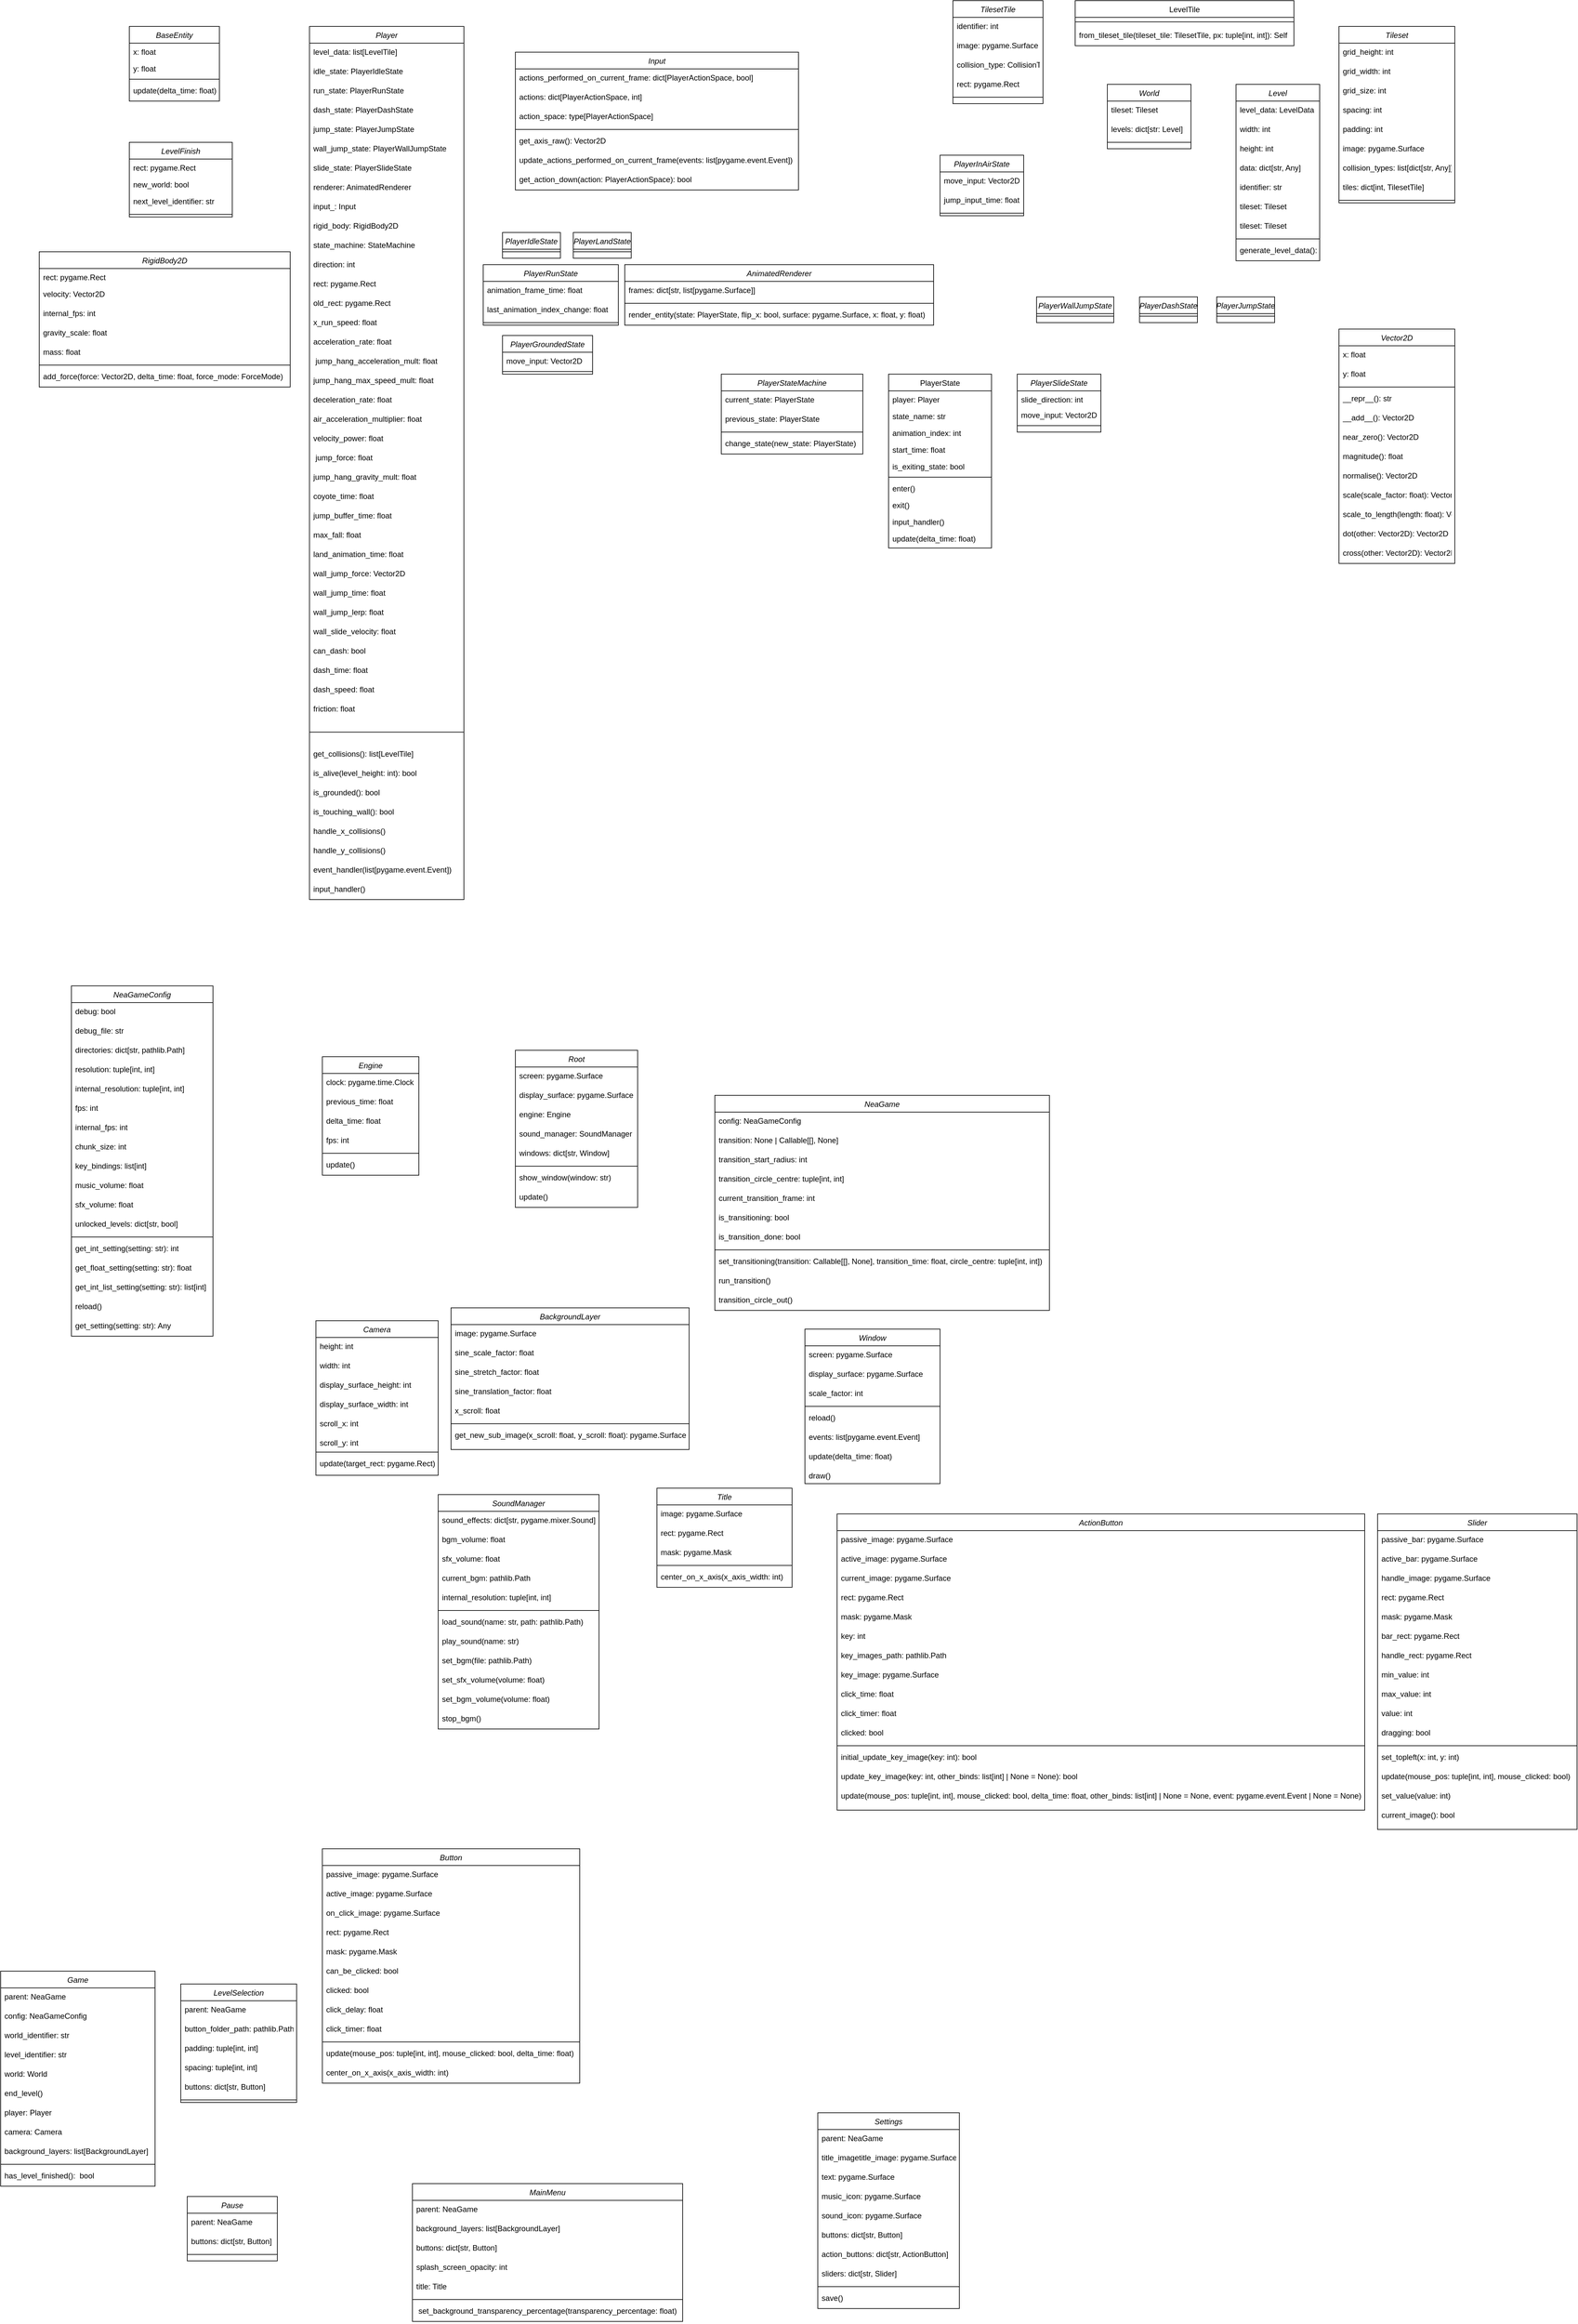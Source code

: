 <mxfile version="20.8.16" type="device"><diagram id="C5RBs43oDa-KdzZeNtuy" name="Page-1"><mxGraphModel dx="2625" dy="1683" grid="1" gridSize="10" guides="1" tooltips="1" connect="1" arrows="1" fold="1" page="1" pageScale="1" pageWidth="3300" pageHeight="4681" math="0" shadow="0"><root><mxCell id="WIyWlLk6GJQsqaUBKTNV-0"/><mxCell id="WIyWlLk6GJQsqaUBKTNV-1" parent="WIyWlLk6GJQsqaUBKTNV-0"/><mxCell id="zkfFHV4jXpPFQw0GAbJ--0" value="BaseEntity" style="swimlane;fontStyle=2;align=center;verticalAlign=top;childLayout=stackLayout;horizontal=1;startSize=26;horizontalStack=0;resizeParent=1;resizeLast=0;collapsible=1;marginBottom=0;rounded=0;shadow=0;strokeWidth=1;" parent="WIyWlLk6GJQsqaUBKTNV-1" vertex="1"><mxGeometry x="220" y="120" width="140" height="116" as="geometry"><mxRectangle x="230" y="140" width="160" height="26" as="alternateBounds"/></mxGeometry></mxCell><mxCell id="zkfFHV4jXpPFQw0GAbJ--1" value="x: float" style="text;align=left;verticalAlign=top;spacingLeft=4;spacingRight=4;overflow=hidden;rotatable=0;points=[[0,0.5],[1,0.5]];portConstraint=eastwest;" parent="zkfFHV4jXpPFQw0GAbJ--0" vertex="1"><mxGeometry y="26" width="140" height="26" as="geometry"/></mxCell><mxCell id="zkfFHV4jXpPFQw0GAbJ--2" value="y: float" style="text;align=left;verticalAlign=top;spacingLeft=4;spacingRight=4;overflow=hidden;rotatable=0;points=[[0,0.5],[1,0.5]];portConstraint=eastwest;rounded=0;shadow=0;html=0;" parent="zkfFHV4jXpPFQw0GAbJ--0" vertex="1"><mxGeometry y="52" width="140" height="26" as="geometry"/></mxCell><mxCell id="zkfFHV4jXpPFQw0GAbJ--4" value="" style="line;html=1;strokeWidth=1;align=left;verticalAlign=middle;spacingTop=-1;spacingLeft=3;spacingRight=3;rotatable=0;labelPosition=right;points=[];portConstraint=eastwest;" parent="zkfFHV4jXpPFQw0GAbJ--0" vertex="1"><mxGeometry y="78" width="140" height="8" as="geometry"/></mxCell><mxCell id="uCj2efwC9Dp534B4RRVN-45" value="update(delta_time: float)&#10;" style="text;align=left;verticalAlign=top;spacingLeft=4;spacingRight=4;overflow=hidden;rotatable=0;points=[[0,0.5],[1,0.5]];portConstraint=eastwest;" parent="zkfFHV4jXpPFQw0GAbJ--0" vertex="1"><mxGeometry y="86" width="140" height="30" as="geometry"/></mxCell><mxCell id="uCj2efwC9Dp534B4RRVN-0" value="Player" style="swimlane;fontStyle=2;align=center;verticalAlign=top;childLayout=stackLayout;horizontal=1;startSize=26;horizontalStack=0;resizeParent=1;resizeLast=0;collapsible=1;marginBottom=0;rounded=0;shadow=0;strokeWidth=1;" parent="WIyWlLk6GJQsqaUBKTNV-1" vertex="1"><mxGeometry x="500" y="120" width="240" height="1356" as="geometry"><mxRectangle x="478" y="1090" width="240" height="1356" as="alternateBounds"/></mxGeometry></mxCell><mxCell id="uCj2efwC9Dp534B4RRVN-1" value="level_data: list[LevelTile]" style="text;align=left;verticalAlign=top;spacingLeft=4;spacingRight=4;overflow=hidden;rotatable=0;points=[[0,0.5],[1,0.5]];portConstraint=eastwest;" parent="uCj2efwC9Dp534B4RRVN-0" vertex="1"><mxGeometry y="26" width="240" height="30" as="geometry"/></mxCell><mxCell id="uCj2efwC9Dp534B4RRVN-2" value="idle_state: PlayerIdleState" style="text;align=left;verticalAlign=top;spacingLeft=4;spacingRight=4;overflow=hidden;rotatable=0;points=[[0,0.5],[1,0.5]];portConstraint=eastwest;rounded=0;shadow=0;html=0;" parent="uCj2efwC9Dp534B4RRVN-0" vertex="1"><mxGeometry y="56" width="240" height="30" as="geometry"/></mxCell><mxCell id="uCj2efwC9Dp534B4RRVN-3" value="run_state: PlayerRunState" style="text;align=left;verticalAlign=top;spacingLeft=4;spacingRight=4;overflow=hidden;rotatable=0;points=[[0,0.5],[1,0.5]];portConstraint=eastwest;rounded=0;shadow=0;html=0;" parent="uCj2efwC9Dp534B4RRVN-0" vertex="1"><mxGeometry y="86" width="240" height="30" as="geometry"/></mxCell><mxCell id="uCj2efwC9Dp534B4RRVN-4" value="dash_state: PlayerDashState" style="text;align=left;verticalAlign=top;spacingLeft=4;spacingRight=4;overflow=hidden;rotatable=0;points=[[0,0.5],[1,0.5]];portConstraint=eastwest;" parent="uCj2efwC9Dp534B4RRVN-0" vertex="1"><mxGeometry y="116" width="240" height="30" as="geometry"/></mxCell><mxCell id="uCj2efwC9Dp534B4RRVN-5" value="jump_state: PlayerJumpState" style="text;align=left;verticalAlign=top;spacingLeft=4;spacingRight=4;overflow=hidden;rotatable=0;points=[[0,0.5],[1,0.5]];portConstraint=eastwest;" parent="uCj2efwC9Dp534B4RRVN-0" vertex="1"><mxGeometry y="146" width="240" height="30" as="geometry"/></mxCell><mxCell id="uCj2efwC9Dp534B4RRVN-6" value="wall_jump_state: PlayerWallJumpState" style="text;align=left;verticalAlign=top;spacingLeft=4;spacingRight=4;overflow=hidden;rotatable=0;points=[[0,0.5],[1,0.5]];portConstraint=eastwest;" parent="uCj2efwC9Dp534B4RRVN-0" vertex="1"><mxGeometry y="176" width="240" height="30" as="geometry"/></mxCell><mxCell id="uCj2efwC9Dp534B4RRVN-7" value="slide_state: PlayerSlideState" style="text;align=left;verticalAlign=top;spacingLeft=4;spacingRight=4;overflow=hidden;rotatable=0;points=[[0,0.5],[1,0.5]];portConstraint=eastwest;" parent="uCj2efwC9Dp534B4RRVN-0" vertex="1"><mxGeometry y="206" width="240" height="30" as="geometry"/></mxCell><mxCell id="uCj2efwC9Dp534B4RRVN-8" value="renderer: AnimatedRenderer" style="text;align=left;verticalAlign=top;spacingLeft=4;spacingRight=4;overflow=hidden;rotatable=0;points=[[0,0.5],[1,0.5]];portConstraint=eastwest;" parent="uCj2efwC9Dp534B4RRVN-0" vertex="1"><mxGeometry y="236" width="240" height="30" as="geometry"/></mxCell><mxCell id="uCj2efwC9Dp534B4RRVN-9" value="input_: Input" style="text;align=left;verticalAlign=top;spacingLeft=4;spacingRight=4;overflow=hidden;rotatable=0;points=[[0,0.5],[1,0.5]];portConstraint=eastwest;" parent="uCj2efwC9Dp534B4RRVN-0" vertex="1"><mxGeometry y="266" width="240" height="30" as="geometry"/></mxCell><mxCell id="uCj2efwC9Dp534B4RRVN-10" value="rigid_body: RigidBody2D" style="text;align=left;verticalAlign=top;spacingLeft=4;spacingRight=4;overflow=hidden;rotatable=0;points=[[0,0.5],[1,0.5]];portConstraint=eastwest;" parent="uCj2efwC9Dp534B4RRVN-0" vertex="1"><mxGeometry y="296" width="240" height="30" as="geometry"/></mxCell><mxCell id="uCj2efwC9Dp534B4RRVN-11" value="state_machine: StateMachine" style="text;align=left;verticalAlign=top;spacingLeft=4;spacingRight=4;overflow=hidden;rotatable=0;points=[[0,0.5],[1,0.5]];portConstraint=eastwest;" parent="uCj2efwC9Dp534B4RRVN-0" vertex="1"><mxGeometry y="326" width="240" height="30" as="geometry"/></mxCell><mxCell id="uCj2efwC9Dp534B4RRVN-12" value="direction: int&#10;" style="text;align=left;verticalAlign=top;spacingLeft=4;spacingRight=4;overflow=hidden;rotatable=0;points=[[0,0.5],[1,0.5]];portConstraint=eastwest;" parent="uCj2efwC9Dp534B4RRVN-0" vertex="1"><mxGeometry y="356" width="240" height="30" as="geometry"/></mxCell><mxCell id="uCj2efwC9Dp534B4RRVN-13" value="rect: pygame.Rect" style="text;align=left;verticalAlign=top;spacingLeft=4;spacingRight=4;overflow=hidden;rotatable=0;points=[[0,0.5],[1,0.5]];portConstraint=eastwest;" parent="uCj2efwC9Dp534B4RRVN-0" vertex="1"><mxGeometry y="386" width="240" height="30" as="geometry"/></mxCell><mxCell id="uCj2efwC9Dp534B4RRVN-14" value="old_rect: pygame.Rect" style="text;align=left;verticalAlign=top;spacingLeft=4;spacingRight=4;overflow=hidden;rotatable=0;points=[[0,0.5],[1,0.5]];portConstraint=eastwest;" parent="uCj2efwC9Dp534B4RRVN-0" vertex="1"><mxGeometry y="416" width="240" height="30" as="geometry"/></mxCell><mxCell id="uCj2efwC9Dp534B4RRVN-15" value="x_run_speed: float" style="text;align=left;verticalAlign=top;spacingLeft=4;spacingRight=4;overflow=hidden;rotatable=0;points=[[0,0.5],[1,0.5]];portConstraint=eastwest;" parent="uCj2efwC9Dp534B4RRVN-0" vertex="1"><mxGeometry y="446" width="240" height="30" as="geometry"/></mxCell><mxCell id="uCj2efwC9Dp534B4RRVN-16" value="acceleration_rate: float" style="text;align=left;verticalAlign=top;spacingLeft=4;spacingRight=4;overflow=hidden;rotatable=0;points=[[0,0.5],[1,0.5]];portConstraint=eastwest;" parent="uCj2efwC9Dp534B4RRVN-0" vertex="1"><mxGeometry y="476" width="240" height="30" as="geometry"/></mxCell><mxCell id="uCj2efwC9Dp534B4RRVN-17" value=" jump_hang_acceleration_mult: float" style="text;align=left;verticalAlign=top;spacingLeft=4;spacingRight=4;overflow=hidden;rotatable=0;points=[[0,0.5],[1,0.5]];portConstraint=eastwest;" parent="uCj2efwC9Dp534B4RRVN-0" vertex="1"><mxGeometry y="506" width="240" height="30" as="geometry"/></mxCell><mxCell id="uCj2efwC9Dp534B4RRVN-18" value="jump_hang_max_speed_mult: float" style="text;align=left;verticalAlign=top;spacingLeft=4;spacingRight=4;overflow=hidden;rotatable=0;points=[[0,0.5],[1,0.5]];portConstraint=eastwest;" parent="uCj2efwC9Dp534B4RRVN-0" vertex="1"><mxGeometry y="536" width="240" height="30" as="geometry"/></mxCell><mxCell id="uCj2efwC9Dp534B4RRVN-19" value="deceleration_rate: float" style="text;align=left;verticalAlign=top;spacingLeft=4;spacingRight=4;overflow=hidden;rotatable=0;points=[[0,0.5],[1,0.5]];portConstraint=eastwest;" parent="uCj2efwC9Dp534B4RRVN-0" vertex="1"><mxGeometry y="566" width="240" height="30" as="geometry"/></mxCell><mxCell id="uCj2efwC9Dp534B4RRVN-20" value="air_acceleration_multiplier: float" style="text;align=left;verticalAlign=top;spacingLeft=4;spacingRight=4;overflow=hidden;rotatable=0;points=[[0,0.5],[1,0.5]];portConstraint=eastwest;" parent="uCj2efwC9Dp534B4RRVN-0" vertex="1"><mxGeometry y="596" width="240" height="30" as="geometry"/></mxCell><mxCell id="uCj2efwC9Dp534B4RRVN-21" value="velocity_power: float" style="text;align=left;verticalAlign=top;spacingLeft=4;spacingRight=4;overflow=hidden;rotatable=0;points=[[0,0.5],[1,0.5]];portConstraint=eastwest;" parent="uCj2efwC9Dp534B4RRVN-0" vertex="1"><mxGeometry y="626" width="240" height="30" as="geometry"/></mxCell><mxCell id="uCj2efwC9Dp534B4RRVN-22" value=" jump_force: float" style="text;align=left;verticalAlign=top;spacingLeft=4;spacingRight=4;overflow=hidden;rotatable=0;points=[[0,0.5],[1,0.5]];portConstraint=eastwest;" parent="uCj2efwC9Dp534B4RRVN-0" vertex="1"><mxGeometry y="656" width="240" height="30" as="geometry"/></mxCell><mxCell id="uCj2efwC9Dp534B4RRVN-23" value="jump_hang_gravity_mult: float" style="text;align=left;verticalAlign=top;spacingLeft=4;spacingRight=4;overflow=hidden;rotatable=0;points=[[0,0.5],[1,0.5]];portConstraint=eastwest;" parent="uCj2efwC9Dp534B4RRVN-0" vertex="1"><mxGeometry y="686" width="240" height="30" as="geometry"/></mxCell><mxCell id="uCj2efwC9Dp534B4RRVN-24" value="coyote_time: float" style="text;align=left;verticalAlign=top;spacingLeft=4;spacingRight=4;overflow=hidden;rotatable=0;points=[[0,0.5],[1,0.5]];portConstraint=eastwest;" parent="uCj2efwC9Dp534B4RRVN-0" vertex="1"><mxGeometry y="716" width="240" height="30" as="geometry"/></mxCell><mxCell id="uCj2efwC9Dp534B4RRVN-25" value="jump_buffer_time: float" style="text;align=left;verticalAlign=top;spacingLeft=4;spacingRight=4;overflow=hidden;rotatable=0;points=[[0,0.5],[1,0.5]];portConstraint=eastwest;" parent="uCj2efwC9Dp534B4RRVN-0" vertex="1"><mxGeometry y="746" width="240" height="30" as="geometry"/></mxCell><mxCell id="uCj2efwC9Dp534B4RRVN-26" value="max_fall: float" style="text;align=left;verticalAlign=top;spacingLeft=4;spacingRight=4;overflow=hidden;rotatable=0;points=[[0,0.5],[1,0.5]];portConstraint=eastwest;" parent="uCj2efwC9Dp534B4RRVN-0" vertex="1"><mxGeometry y="776" width="240" height="30" as="geometry"/></mxCell><mxCell id="uCj2efwC9Dp534B4RRVN-27" value="land_animation_time: float" style="text;align=left;verticalAlign=top;spacingLeft=4;spacingRight=4;overflow=hidden;rotatable=0;points=[[0,0.5],[1,0.5]];portConstraint=eastwest;" parent="uCj2efwC9Dp534B4RRVN-0" vertex="1"><mxGeometry y="806" width="240" height="30" as="geometry"/></mxCell><mxCell id="uCj2efwC9Dp534B4RRVN-28" value="wall_jump_force: Vector2D" style="text;align=left;verticalAlign=top;spacingLeft=4;spacingRight=4;overflow=hidden;rotatable=0;points=[[0,0.5],[1,0.5]];portConstraint=eastwest;" parent="uCj2efwC9Dp534B4RRVN-0" vertex="1"><mxGeometry y="836" width="240" height="30" as="geometry"/></mxCell><mxCell id="uCj2efwC9Dp534B4RRVN-29" value="wall_jump_time: float" style="text;align=left;verticalAlign=top;spacingLeft=4;spacingRight=4;overflow=hidden;rotatable=0;points=[[0,0.5],[1,0.5]];portConstraint=eastwest;" parent="uCj2efwC9Dp534B4RRVN-0" vertex="1"><mxGeometry y="866" width="240" height="30" as="geometry"/></mxCell><mxCell id="uCj2efwC9Dp534B4RRVN-30" value="wall_jump_lerp: float" style="text;align=left;verticalAlign=top;spacingLeft=4;spacingRight=4;overflow=hidden;rotatable=0;points=[[0,0.5],[1,0.5]];portConstraint=eastwest;" parent="uCj2efwC9Dp534B4RRVN-0" vertex="1"><mxGeometry y="896" width="240" height="30" as="geometry"/></mxCell><mxCell id="uCj2efwC9Dp534B4RRVN-31" value="wall_slide_velocity: float" style="text;align=left;verticalAlign=top;spacingLeft=4;spacingRight=4;overflow=hidden;rotatable=0;points=[[0,0.5],[1,0.5]];portConstraint=eastwest;" parent="uCj2efwC9Dp534B4RRVN-0" vertex="1"><mxGeometry y="926" width="240" height="30" as="geometry"/></mxCell><mxCell id="uCj2efwC9Dp534B4RRVN-32" value="can_dash: bool" style="text;align=left;verticalAlign=top;spacingLeft=4;spacingRight=4;overflow=hidden;rotatable=0;points=[[0,0.5],[1,0.5]];portConstraint=eastwest;" parent="uCj2efwC9Dp534B4RRVN-0" vertex="1"><mxGeometry y="956" width="240" height="30" as="geometry"/></mxCell><mxCell id="uCj2efwC9Dp534B4RRVN-33" value="dash_time: float" style="text;align=left;verticalAlign=top;spacingLeft=4;spacingRight=4;overflow=hidden;rotatable=0;points=[[0,0.5],[1,0.5]];portConstraint=eastwest;" parent="uCj2efwC9Dp534B4RRVN-0" vertex="1"><mxGeometry y="986" width="240" height="30" as="geometry"/></mxCell><mxCell id="uCj2efwC9Dp534B4RRVN-34" value="dash_speed: float" style="text;align=left;verticalAlign=top;spacingLeft=4;spacingRight=4;overflow=hidden;rotatable=0;points=[[0,0.5],[1,0.5]];portConstraint=eastwest;" parent="uCj2efwC9Dp534B4RRVN-0" vertex="1"><mxGeometry y="1016" width="240" height="30" as="geometry"/></mxCell><mxCell id="uCj2efwC9Dp534B4RRVN-35" value="friction: float" style="text;align=left;verticalAlign=top;spacingLeft=4;spacingRight=4;overflow=hidden;rotatable=0;points=[[0,0.5],[1,0.5]];portConstraint=eastwest;" parent="uCj2efwC9Dp534B4RRVN-0" vertex="1"><mxGeometry y="1046" width="240" height="30" as="geometry"/></mxCell><mxCell id="uCj2efwC9Dp534B4RRVN-36" value="" style="line;html=1;strokeWidth=1;align=left;verticalAlign=middle;spacingTop=-1;spacingLeft=3;spacingRight=3;rotatable=0;labelPosition=right;points=[];portConstraint=eastwest;" parent="uCj2efwC9Dp534B4RRVN-0" vertex="1"><mxGeometry y="1076" width="240" height="40" as="geometry"/></mxCell><mxCell id="uCj2efwC9Dp534B4RRVN-37" value="get_collisions(): list[LevelTile]" style="text;align=left;verticalAlign=top;spacingLeft=4;spacingRight=4;overflow=hidden;rotatable=0;points=[[0,0.5],[1,0.5]];portConstraint=eastwest;" parent="uCj2efwC9Dp534B4RRVN-0" vertex="1"><mxGeometry y="1116" width="240" height="30" as="geometry"/></mxCell><mxCell id="uCj2efwC9Dp534B4RRVN-38" value="is_alive(level_height: int): bool" style="text;align=left;verticalAlign=top;spacingLeft=4;spacingRight=4;overflow=hidden;rotatable=0;points=[[0,0.5],[1,0.5]];portConstraint=eastwest;" parent="uCj2efwC9Dp534B4RRVN-0" vertex="1"><mxGeometry y="1146" width="240" height="30" as="geometry"/></mxCell><mxCell id="uCj2efwC9Dp534B4RRVN-39" value="is_grounded(): bool" style="text;align=left;verticalAlign=top;spacingLeft=4;spacingRight=4;overflow=hidden;rotatable=0;points=[[0,0.5],[1,0.5]];portConstraint=eastwest;" parent="uCj2efwC9Dp534B4RRVN-0" vertex="1"><mxGeometry y="1176" width="240" height="30" as="geometry"/></mxCell><mxCell id="uCj2efwC9Dp534B4RRVN-40" value="is_touching_wall(): bool" style="text;align=left;verticalAlign=top;spacingLeft=4;spacingRight=4;overflow=hidden;rotatable=0;points=[[0,0.5],[1,0.5]];portConstraint=eastwest;" parent="uCj2efwC9Dp534B4RRVN-0" vertex="1"><mxGeometry y="1206" width="240" height="30" as="geometry"/></mxCell><mxCell id="uCj2efwC9Dp534B4RRVN-41" value="handle_x_collisions()" style="text;align=left;verticalAlign=top;spacingLeft=4;spacingRight=4;overflow=hidden;rotatable=0;points=[[0,0.5],[1,0.5]];portConstraint=eastwest;" parent="uCj2efwC9Dp534B4RRVN-0" vertex="1"><mxGeometry y="1236" width="240" height="30" as="geometry"/></mxCell><mxCell id="uCj2efwC9Dp534B4RRVN-42" value="handle_y_collisions()" style="text;align=left;verticalAlign=top;spacingLeft=4;spacingRight=4;overflow=hidden;rotatable=0;points=[[0,0.5],[1,0.5]];portConstraint=eastwest;" parent="uCj2efwC9Dp534B4RRVN-0" vertex="1"><mxGeometry y="1266" width="240" height="30" as="geometry"/></mxCell><mxCell id="uCj2efwC9Dp534B4RRVN-43" value="event_handler(list[pygame.event.Event])" style="text;align=left;verticalAlign=top;spacingLeft=4;spacingRight=4;overflow=hidden;rotatable=0;points=[[0,0.5],[1,0.5]];portConstraint=eastwest;" parent="uCj2efwC9Dp534B4RRVN-0" vertex="1"><mxGeometry y="1296" width="240" height="30" as="geometry"/></mxCell><mxCell id="uCj2efwC9Dp534B4RRVN-44" value="input_handler()" style="text;align=left;verticalAlign=top;spacingLeft=4;spacingRight=4;overflow=hidden;rotatable=0;points=[[0,0.5],[1,0.5]];portConstraint=eastwest;" parent="uCj2efwC9Dp534B4RRVN-0" vertex="1"><mxGeometry y="1326" width="240" height="30" as="geometry"/></mxCell><mxCell id="uCj2efwC9Dp534B4RRVN-46" value="LevelFinish" style="swimlane;fontStyle=2;align=center;verticalAlign=top;childLayout=stackLayout;horizontal=1;startSize=26;horizontalStack=0;resizeParent=1;resizeLast=0;collapsible=1;marginBottom=0;rounded=0;shadow=0;strokeWidth=1;" parent="WIyWlLk6GJQsqaUBKTNV-1" vertex="1"><mxGeometry x="220" y="300" width="160" height="116" as="geometry"><mxRectangle x="230" y="140" width="160" height="26" as="alternateBounds"/></mxGeometry></mxCell><mxCell id="uCj2efwC9Dp534B4RRVN-47" value="rect: pygame.Rect" style="text;align=left;verticalAlign=top;spacingLeft=4;spacingRight=4;overflow=hidden;rotatable=0;points=[[0,0.5],[1,0.5]];portConstraint=eastwest;" parent="uCj2efwC9Dp534B4RRVN-46" vertex="1"><mxGeometry y="26" width="160" height="26" as="geometry"/></mxCell><mxCell id="uCj2efwC9Dp534B4RRVN-48" value="new_world: bool" style="text;align=left;verticalAlign=top;spacingLeft=4;spacingRight=4;overflow=hidden;rotatable=0;points=[[0,0.5],[1,0.5]];portConstraint=eastwest;rounded=0;shadow=0;html=0;" parent="uCj2efwC9Dp534B4RRVN-46" vertex="1"><mxGeometry y="52" width="160" height="26" as="geometry"/></mxCell><mxCell id="uCj2efwC9Dp534B4RRVN-50" value="next_level_identifier: str" style="text;align=left;verticalAlign=top;spacingLeft=4;spacingRight=4;overflow=hidden;rotatable=0;points=[[0,0.5],[1,0.5]];portConstraint=eastwest;" parent="uCj2efwC9Dp534B4RRVN-46" vertex="1"><mxGeometry y="78" width="160" height="30" as="geometry"/></mxCell><mxCell id="uCj2efwC9Dp534B4RRVN-49" value="" style="line;html=1;strokeWidth=1;align=left;verticalAlign=middle;spacingTop=-1;spacingLeft=3;spacingRight=3;rotatable=0;labelPosition=right;points=[];portConstraint=eastwest;" parent="uCj2efwC9Dp534B4RRVN-46" vertex="1"><mxGeometry y="108" width="160" height="8" as="geometry"/></mxCell><mxCell id="uCj2efwC9Dp534B4RRVN-51" value="RigidBody2D" style="swimlane;fontStyle=2;align=center;verticalAlign=top;childLayout=stackLayout;horizontal=1;startSize=26;horizontalStack=0;resizeParent=1;resizeLast=0;collapsible=1;marginBottom=0;rounded=0;shadow=0;strokeWidth=1;" parent="WIyWlLk6GJQsqaUBKTNV-1" vertex="1"><mxGeometry x="80" y="470" width="390" height="210" as="geometry"><mxRectangle x="230" y="140" width="160" height="26" as="alternateBounds"/></mxGeometry></mxCell><mxCell id="uCj2efwC9Dp534B4RRVN-52" value="rect: pygame.Rect" style="text;align=left;verticalAlign=top;spacingLeft=4;spacingRight=4;overflow=hidden;rotatable=0;points=[[0,0.5],[1,0.5]];portConstraint=eastwest;" parent="uCj2efwC9Dp534B4RRVN-51" vertex="1"><mxGeometry y="26" width="390" height="26" as="geometry"/></mxCell><mxCell id="uCj2efwC9Dp534B4RRVN-59" value="velocity: Vector2D" style="text;align=left;verticalAlign=top;spacingLeft=4;spacingRight=4;overflow=hidden;rotatable=0;points=[[0,0.5],[1,0.5]];portConstraint=eastwest;rounded=0;shadow=0;html=0;" parent="uCj2efwC9Dp534B4RRVN-51" vertex="1"><mxGeometry y="52" width="390" height="30" as="geometry"/></mxCell><mxCell id="uCj2efwC9Dp534B4RRVN-58" value="internal_fps: int" style="text;align=left;verticalAlign=top;spacingLeft=4;spacingRight=4;overflow=hidden;rotatable=0;points=[[0,0.5],[1,0.5]];portConstraint=eastwest;rounded=0;shadow=0;html=0;" parent="uCj2efwC9Dp534B4RRVN-51" vertex="1"><mxGeometry y="82" width="390" height="30" as="geometry"/></mxCell><mxCell id="uCj2efwC9Dp534B4RRVN-57" value="gravity_scale: float" style="text;align=left;verticalAlign=top;spacingLeft=4;spacingRight=4;overflow=hidden;rotatable=0;points=[[0,0.5],[1,0.5]];portConstraint=eastwest;rounded=0;shadow=0;html=0;" parent="uCj2efwC9Dp534B4RRVN-51" vertex="1"><mxGeometry y="112" width="390" height="30" as="geometry"/></mxCell><mxCell id="uCj2efwC9Dp534B4RRVN-56" value="mass: float" style="text;align=left;verticalAlign=top;spacingLeft=4;spacingRight=4;overflow=hidden;rotatable=0;points=[[0,0.5],[1,0.5]];portConstraint=eastwest;" parent="uCj2efwC9Dp534B4RRVN-51" vertex="1"><mxGeometry y="142" width="390" height="30" as="geometry"/></mxCell><mxCell id="uCj2efwC9Dp534B4RRVN-55" value="" style="line;html=1;strokeWidth=1;align=left;verticalAlign=middle;spacingTop=-1;spacingLeft=3;spacingRight=3;rotatable=0;labelPosition=right;points=[];portConstraint=eastwest;" parent="uCj2efwC9Dp534B4RRVN-51" vertex="1"><mxGeometry y="172" width="390" height="8" as="geometry"/></mxCell><mxCell id="uCj2efwC9Dp534B4RRVN-60" value="add_force(force: Vector2D, delta_time: float, force_mode: ForceMode)" style="text;align=left;verticalAlign=top;spacingLeft=4;spacingRight=4;overflow=hidden;rotatable=0;points=[[0,0.5],[1,0.5]];portConstraint=eastwest;" parent="uCj2efwC9Dp534B4RRVN-51" vertex="1"><mxGeometry y="180" width="390" height="30" as="geometry"/></mxCell><mxCell id="uCj2efwC9Dp534B4RRVN-61" value="Input" style="swimlane;fontStyle=2;align=center;verticalAlign=top;childLayout=stackLayout;horizontal=1;startSize=26;horizontalStack=0;resizeParent=1;resizeLast=0;collapsible=1;marginBottom=0;rounded=0;shadow=0;strokeWidth=1;" parent="WIyWlLk6GJQsqaUBKTNV-1" vertex="1"><mxGeometry x="820" y="160" width="440" height="214" as="geometry"><mxRectangle x="230" y="140" width="160" height="26" as="alternateBounds"/></mxGeometry></mxCell><mxCell id="uCj2efwC9Dp534B4RRVN-68" value="actions_performed_on_current_frame: dict[PlayerActionSpace, bool]" style="text;align=left;verticalAlign=top;spacingLeft=4;spacingRight=4;overflow=hidden;rotatable=0;points=[[0,0.5],[1,0.5]];portConstraint=eastwest;rounded=0;shadow=0;html=0;" parent="uCj2efwC9Dp534B4RRVN-61" vertex="1"><mxGeometry y="26" width="440" height="30" as="geometry"/></mxCell><mxCell id="uCj2efwC9Dp534B4RRVN-67" value="actions: dict[PlayerActionSpace, int]" style="text;align=left;verticalAlign=top;spacingLeft=4;spacingRight=4;overflow=hidden;rotatable=0;points=[[0,0.5],[1,0.5]];portConstraint=eastwest;rounded=0;shadow=0;html=0;" parent="uCj2efwC9Dp534B4RRVN-61" vertex="1"><mxGeometry y="56" width="440" height="30" as="geometry"/></mxCell><mxCell id="uCj2efwC9Dp534B4RRVN-66" value="action_space: type[PlayerActionSpace]" style="text;align=left;verticalAlign=top;spacingLeft=4;spacingRight=4;overflow=hidden;rotatable=0;points=[[0,0.5],[1,0.5]];portConstraint=eastwest;" parent="uCj2efwC9Dp534B4RRVN-61" vertex="1"><mxGeometry y="86" width="440" height="30" as="geometry"/></mxCell><mxCell id="uCj2efwC9Dp534B4RRVN-64" value="" style="line;html=1;strokeWidth=1;align=left;verticalAlign=middle;spacingTop=-1;spacingLeft=3;spacingRight=3;rotatable=0;labelPosition=right;points=[];portConstraint=eastwest;" parent="uCj2efwC9Dp534B4RRVN-61" vertex="1"><mxGeometry y="116" width="440" height="8" as="geometry"/></mxCell><mxCell id="uCj2efwC9Dp534B4RRVN-69" value="get_axis_raw(): Vector2D" style="text;align=left;verticalAlign=top;spacingLeft=4;spacingRight=4;overflow=hidden;rotatable=0;points=[[0,0.5],[1,0.5]];portConstraint=eastwest;" parent="uCj2efwC9Dp534B4RRVN-61" vertex="1"><mxGeometry y="124" width="440" height="30" as="geometry"/></mxCell><mxCell id="uCj2efwC9Dp534B4RRVN-70" value="update_actions_performed_on_current_frame(events: list[pygame.event.Event])" style="text;align=left;verticalAlign=top;spacingLeft=4;spacingRight=4;overflow=hidden;rotatable=0;points=[[0,0.5],[1,0.5]];portConstraint=eastwest;" parent="uCj2efwC9Dp534B4RRVN-61" vertex="1"><mxGeometry y="154" width="440" height="30" as="geometry"/></mxCell><mxCell id="uCj2efwC9Dp534B4RRVN-71" value="get_action_down(action: PlayerActionSpace): bool" style="text;align=left;verticalAlign=top;spacingLeft=4;spacingRight=4;overflow=hidden;rotatable=0;points=[[0,0.5],[1,0.5]];portConstraint=eastwest;" parent="uCj2efwC9Dp534B4RRVN-61" vertex="1"><mxGeometry y="184" width="440" height="30" as="geometry"/></mxCell><mxCell id="uCj2efwC9Dp534B4RRVN-73" value="AnimatedRenderer" style="swimlane;fontStyle=2;align=center;verticalAlign=top;childLayout=stackLayout;horizontal=1;startSize=26;horizontalStack=0;resizeParent=1;resizeLast=0;collapsible=1;marginBottom=0;rounded=0;shadow=0;strokeWidth=1;" parent="WIyWlLk6GJQsqaUBKTNV-1" vertex="1"><mxGeometry x="990" y="490" width="480" height="94" as="geometry"><mxRectangle x="230" y="140" width="160" height="26" as="alternateBounds"/></mxGeometry></mxCell><mxCell id="uCj2efwC9Dp534B4RRVN-78" value="frames: dict[str, list[pygame.Surface]]" style="text;align=left;verticalAlign=top;spacingLeft=4;spacingRight=4;overflow=hidden;rotatable=0;points=[[0,0.5],[1,0.5]];portConstraint=eastwest;" parent="uCj2efwC9Dp534B4RRVN-73" vertex="1"><mxGeometry y="26" width="480" height="30" as="geometry"/></mxCell><mxCell id="uCj2efwC9Dp534B4RRVN-76" value="" style="line;html=1;strokeWidth=1;align=left;verticalAlign=middle;spacingTop=-1;spacingLeft=3;spacingRight=3;rotatable=0;labelPosition=right;points=[];portConstraint=eastwest;" parent="uCj2efwC9Dp534B4RRVN-73" vertex="1"><mxGeometry y="56" width="480" height="8" as="geometry"/></mxCell><mxCell id="uCj2efwC9Dp534B4RRVN-79" value="render_entity(state: PlayerState, flip_x: bool, surface: pygame.Surface, x: float, y: float)" style="text;align=left;verticalAlign=top;spacingLeft=4;spacingRight=4;overflow=hidden;rotatable=0;points=[[0,0.5],[1,0.5]];portConstraint=eastwest;" parent="uCj2efwC9Dp534B4RRVN-73" vertex="1"><mxGeometry y="64" width="480" height="30" as="geometry"/></mxCell><mxCell id="uCj2efwC9Dp534B4RRVN-82" value="PlayerStateMachine" style="swimlane;fontStyle=2;align=center;verticalAlign=top;childLayout=stackLayout;horizontal=1;startSize=26;horizontalStack=0;resizeParent=1;resizeLast=0;collapsible=1;marginBottom=0;rounded=0;shadow=0;strokeWidth=1;" parent="WIyWlLk6GJQsqaUBKTNV-1" vertex="1"><mxGeometry x="1140" y="660" width="220" height="124" as="geometry"><mxRectangle x="230" y="140" width="160" height="26" as="alternateBounds"/></mxGeometry></mxCell><mxCell id="uCj2efwC9Dp534B4RRVN-87" value="current_state: PlayerState" style="text;align=left;verticalAlign=top;spacingLeft=4;spacingRight=4;overflow=hidden;rotatable=0;points=[[0,0.5],[1,0.5]];portConstraint=eastwest;" parent="uCj2efwC9Dp534B4RRVN-82" vertex="1"><mxGeometry y="26" width="220" height="30" as="geometry"/></mxCell><mxCell id="uCj2efwC9Dp534B4RRVN-88" value="previous_state: PlayerState" style="text;align=left;verticalAlign=top;spacingLeft=4;spacingRight=4;overflow=hidden;rotatable=0;points=[[0,0.5],[1,0.5]];portConstraint=eastwest;rounded=0;shadow=0;html=0;" parent="uCj2efwC9Dp534B4RRVN-82" vertex="1"><mxGeometry y="56" width="220" height="30" as="geometry"/></mxCell><mxCell id="uCj2efwC9Dp534B4RRVN-85" value="" style="line;html=1;strokeWidth=1;align=left;verticalAlign=middle;spacingTop=-1;spacingLeft=3;spacingRight=3;rotatable=0;labelPosition=right;points=[];portConstraint=eastwest;" parent="uCj2efwC9Dp534B4RRVN-82" vertex="1"><mxGeometry y="86" width="220" height="8" as="geometry"/></mxCell><mxCell id="uCj2efwC9Dp534B4RRVN-89" value="change_state(new_state: PlayerState)" style="text;align=left;verticalAlign=top;spacingLeft=4;spacingRight=4;overflow=hidden;rotatable=0;points=[[0,0.5],[1,0.5]];portConstraint=eastwest;" parent="uCj2efwC9Dp534B4RRVN-82" vertex="1"><mxGeometry y="94" width="220" height="30" as="geometry"/></mxCell><mxCell id="uCj2efwC9Dp534B4RRVN-90" value="PlayerState" style="swimlane;fontStyle=0;align=center;verticalAlign=top;childLayout=stackLayout;horizontal=1;startSize=26;horizontalStack=0;resizeParent=1;resizeLast=0;collapsible=1;marginBottom=0;rounded=0;shadow=0;strokeWidth=1;" parent="WIyWlLk6GJQsqaUBKTNV-1" vertex="1"><mxGeometry x="1400" y="660" width="160" height="270" as="geometry"><mxRectangle x="1720" y="1524" width="160" height="268" as="alternateBounds"/></mxGeometry></mxCell><mxCell id="uCj2efwC9Dp534B4RRVN-91" value="player: Player" style="text;align=left;verticalAlign=top;spacingLeft=4;spacingRight=4;overflow=hidden;rotatable=0;points=[[0,0.5],[1,0.5]];portConstraint=eastwest;" parent="uCj2efwC9Dp534B4RRVN-90" vertex="1"><mxGeometry y="26" width="160" height="26" as="geometry"/></mxCell><mxCell id="uCj2efwC9Dp534B4RRVN-92" value="state_name: str" style="text;align=left;verticalAlign=top;spacingLeft=4;spacingRight=4;overflow=hidden;rotatable=0;points=[[0,0.5],[1,0.5]];portConstraint=eastwest;rounded=0;shadow=0;html=0;" parent="uCj2efwC9Dp534B4RRVN-90" vertex="1"><mxGeometry y="52" width="160" height="26" as="geometry"/></mxCell><mxCell id="uCj2efwC9Dp534B4RRVN-93" value="animation_index: int" style="text;align=left;verticalAlign=top;spacingLeft=4;spacingRight=4;overflow=hidden;rotatable=0;points=[[0,0.5],[1,0.5]];portConstraint=eastwest;rounded=0;shadow=0;html=0;" parent="uCj2efwC9Dp534B4RRVN-90" vertex="1"><mxGeometry y="78" width="160" height="26" as="geometry"/></mxCell><mxCell id="uCj2efwC9Dp534B4RRVN-94" value="start_time: float" style="text;align=left;verticalAlign=top;spacingLeft=4;spacingRight=4;overflow=hidden;rotatable=0;points=[[0,0.5],[1,0.5]];portConstraint=eastwest;" parent="uCj2efwC9Dp534B4RRVN-90" vertex="1"><mxGeometry y="104" width="160" height="26" as="geometry"/></mxCell><mxCell id="uCj2efwC9Dp534B4RRVN-95" value="is_exiting_state: bool" style="text;align=left;verticalAlign=top;spacingLeft=4;spacingRight=4;overflow=hidden;rotatable=0;points=[[0,0.5],[1,0.5]];portConstraint=eastwest;" parent="uCj2efwC9Dp534B4RRVN-90" vertex="1"><mxGeometry y="130" width="160" height="26" as="geometry"/></mxCell><mxCell id="uCj2efwC9Dp534B4RRVN-96" value="" style="line;html=1;strokeWidth=1;align=left;verticalAlign=middle;spacingTop=-1;spacingLeft=3;spacingRight=3;rotatable=0;labelPosition=right;points=[];portConstraint=eastwest;" parent="uCj2efwC9Dp534B4RRVN-90" vertex="1"><mxGeometry y="156" width="160" height="8" as="geometry"/></mxCell><mxCell id="uCj2efwC9Dp534B4RRVN-97" value="enter()" style="text;align=left;verticalAlign=top;spacingLeft=4;spacingRight=4;overflow=hidden;rotatable=0;points=[[0,0.5],[1,0.5]];portConstraint=eastwest;" parent="uCj2efwC9Dp534B4RRVN-90" vertex="1"><mxGeometry y="164" width="160" height="26" as="geometry"/></mxCell><mxCell id="uCj2efwC9Dp534B4RRVN-98" value="exit()" style="text;align=left;verticalAlign=top;spacingLeft=4;spacingRight=4;overflow=hidden;rotatable=0;points=[[0,0.5],[1,0.5]];portConstraint=eastwest;" parent="uCj2efwC9Dp534B4RRVN-90" vertex="1"><mxGeometry y="190" width="160" height="26" as="geometry"/></mxCell><mxCell id="uCj2efwC9Dp534B4RRVN-99" value="input_handler()" style="text;align=left;verticalAlign=top;spacingLeft=4;spacingRight=4;overflow=hidden;rotatable=0;points=[[0,0.5],[1,0.5]];portConstraint=eastwest;" parent="uCj2efwC9Dp534B4RRVN-90" vertex="1"><mxGeometry y="216" width="160" height="26" as="geometry"/></mxCell><mxCell id="uCj2efwC9Dp534B4RRVN-100" value="update(delta_time: float)" style="text;align=left;verticalAlign=top;spacingLeft=4;spacingRight=4;overflow=hidden;rotatable=0;points=[[0,0.5],[1,0.5]];portConstraint=eastwest;" parent="uCj2efwC9Dp534B4RRVN-90" vertex="1"><mxGeometry y="242" width="160" height="26" as="geometry"/></mxCell><mxCell id="uCj2efwC9Dp534B4RRVN-103" value="PlayerGroundedState" style="swimlane;fontStyle=2;align=center;verticalAlign=top;childLayout=stackLayout;horizontal=1;startSize=26;horizontalStack=0;resizeParent=1;resizeLast=0;collapsible=1;marginBottom=0;rounded=0;shadow=0;strokeWidth=1;" parent="WIyWlLk6GJQsqaUBKTNV-1" vertex="1"><mxGeometry x="800" y="600" width="140" height="60" as="geometry"><mxRectangle x="230" y="140" width="160" height="26" as="alternateBounds"/></mxGeometry></mxCell><mxCell id="uCj2efwC9Dp534B4RRVN-108" value="move_input: Vector2D" style="text;align=left;verticalAlign=top;spacingLeft=4;spacingRight=4;overflow=hidden;rotatable=0;points=[[0,0.5],[1,0.5]];portConstraint=eastwest;" parent="uCj2efwC9Dp534B4RRVN-103" vertex="1"><mxGeometry y="26" width="140" height="26" as="geometry"/></mxCell><mxCell id="uCj2efwC9Dp534B4RRVN-106" value="" style="line;html=1;strokeWidth=1;align=left;verticalAlign=middle;spacingTop=-1;spacingLeft=3;spacingRight=3;rotatable=0;labelPosition=right;points=[];portConstraint=eastwest;" parent="uCj2efwC9Dp534B4RRVN-103" vertex="1"><mxGeometry y="52" width="140" height="8" as="geometry"/></mxCell><mxCell id="uCj2efwC9Dp534B4RRVN-109" value="PlayerIdleState" style="swimlane;fontStyle=2;align=center;verticalAlign=top;childLayout=stackLayout;horizontal=1;startSize=26;horizontalStack=0;resizeParent=1;resizeLast=0;collapsible=1;marginBottom=0;rounded=0;shadow=0;strokeWidth=1;" parent="WIyWlLk6GJQsqaUBKTNV-1" vertex="1"><mxGeometry x="800" y="440" width="90" height="40" as="geometry"><mxRectangle x="230" y="140" width="160" height="26" as="alternateBounds"/></mxGeometry></mxCell><mxCell id="uCj2efwC9Dp534B4RRVN-112" value="" style="line;html=1;strokeWidth=1;align=left;verticalAlign=middle;spacingTop=-1;spacingLeft=3;spacingRight=3;rotatable=0;labelPosition=right;points=[];portConstraint=eastwest;" parent="uCj2efwC9Dp534B4RRVN-109" vertex="1"><mxGeometry y="26" width="90" height="8" as="geometry"/></mxCell><mxCell id="uCj2efwC9Dp534B4RRVN-116" value="PlayerRunState" style="swimlane;fontStyle=2;align=center;verticalAlign=top;childLayout=stackLayout;horizontal=1;startSize=26;horizontalStack=0;resizeParent=1;resizeLast=0;collapsible=1;marginBottom=0;rounded=0;shadow=0;strokeWidth=1;" parent="WIyWlLk6GJQsqaUBKTNV-1" vertex="1"><mxGeometry x="770" y="490" width="210" height="94" as="geometry"><mxRectangle x="800" y="510" width="160" height="26" as="alternateBounds"/></mxGeometry></mxCell><mxCell id="uCj2efwC9Dp534B4RRVN-120" value="animation_frame_time: float" style="text;align=left;verticalAlign=top;spacingLeft=4;spacingRight=4;overflow=hidden;rotatable=0;points=[[0,0.5],[1,0.5]];portConstraint=eastwest;" parent="uCj2efwC9Dp534B4RRVN-116" vertex="1"><mxGeometry y="26" width="210" height="30" as="geometry"/></mxCell><mxCell id="uCj2efwC9Dp534B4RRVN-121" value="last_animation_index_change: float" style="text;align=left;verticalAlign=top;spacingLeft=4;spacingRight=4;overflow=hidden;rotatable=0;points=[[0,0.5],[1,0.5]];portConstraint=eastwest;" parent="uCj2efwC9Dp534B4RRVN-116" vertex="1"><mxGeometry y="56" width="210" height="30" as="geometry"/></mxCell><mxCell id="uCj2efwC9Dp534B4RRVN-117" value="" style="line;html=1;strokeWidth=1;align=left;verticalAlign=middle;spacingTop=-1;spacingLeft=3;spacingRight=3;rotatable=0;labelPosition=right;points=[];portConstraint=eastwest;" parent="uCj2efwC9Dp534B4RRVN-116" vertex="1"><mxGeometry y="86" width="210" height="8" as="geometry"/></mxCell><mxCell id="uCj2efwC9Dp534B4RRVN-118" value="PlayerLandState" style="swimlane;fontStyle=2;align=center;verticalAlign=top;childLayout=stackLayout;horizontal=1;startSize=26;horizontalStack=0;resizeParent=1;resizeLast=0;collapsible=1;marginBottom=0;rounded=0;shadow=0;strokeWidth=1;" parent="WIyWlLk6GJQsqaUBKTNV-1" vertex="1"><mxGeometry x="910" y="440" width="90" height="40" as="geometry"><mxRectangle x="230" y="140" width="160" height="26" as="alternateBounds"/></mxGeometry></mxCell><mxCell id="uCj2efwC9Dp534B4RRVN-119" value="" style="line;html=1;strokeWidth=1;align=left;verticalAlign=middle;spacingTop=-1;spacingLeft=3;spacingRight=3;rotatable=0;labelPosition=right;points=[];portConstraint=eastwest;" parent="uCj2efwC9Dp534B4RRVN-118" vertex="1"><mxGeometry y="26" width="90" height="8" as="geometry"/></mxCell><mxCell id="uCj2efwC9Dp534B4RRVN-122" value="PlayerJumpState" style="swimlane;fontStyle=2;align=center;verticalAlign=top;childLayout=stackLayout;horizontal=1;startSize=26;horizontalStack=0;resizeParent=1;resizeLast=0;collapsible=1;marginBottom=0;rounded=0;shadow=0;strokeWidth=1;" parent="WIyWlLk6GJQsqaUBKTNV-1" vertex="1"><mxGeometry x="1910" y="540" width="90" height="40" as="geometry"><mxRectangle x="230" y="140" width="160" height="26" as="alternateBounds"/></mxGeometry></mxCell><mxCell id="uCj2efwC9Dp534B4RRVN-123" value="" style="line;html=1;strokeWidth=1;align=left;verticalAlign=middle;spacingTop=-1;spacingLeft=3;spacingRight=3;rotatable=0;labelPosition=right;points=[];portConstraint=eastwest;" parent="uCj2efwC9Dp534B4RRVN-122" vertex="1"><mxGeometry y="26" width="90" height="8" as="geometry"/></mxCell><mxCell id="uCj2efwC9Dp534B4RRVN-124" value="PlayerWallJumpState" style="swimlane;fontStyle=2;align=center;verticalAlign=top;childLayout=stackLayout;horizontal=1;startSize=26;horizontalStack=0;resizeParent=1;resizeLast=0;collapsible=1;marginBottom=0;rounded=0;shadow=0;strokeWidth=1;" parent="WIyWlLk6GJQsqaUBKTNV-1" vertex="1"><mxGeometry x="1630" y="540" width="120" height="40" as="geometry"><mxRectangle x="230" y="140" width="160" height="26" as="alternateBounds"/></mxGeometry></mxCell><mxCell id="uCj2efwC9Dp534B4RRVN-125" value="" style="line;html=1;strokeWidth=1;align=left;verticalAlign=middle;spacingTop=-1;spacingLeft=3;spacingRight=3;rotatable=0;labelPosition=right;points=[];portConstraint=eastwest;" parent="uCj2efwC9Dp534B4RRVN-124" vertex="1"><mxGeometry y="26" width="120" height="8" as="geometry"/></mxCell><mxCell id="uCj2efwC9Dp534B4RRVN-126" value="PlayerDashState" style="swimlane;fontStyle=2;align=center;verticalAlign=top;childLayout=stackLayout;horizontal=1;startSize=26;horizontalStack=0;resizeParent=1;resizeLast=0;collapsible=1;marginBottom=0;rounded=0;shadow=0;strokeWidth=1;" parent="WIyWlLk6GJQsqaUBKTNV-1" vertex="1"><mxGeometry x="1790" y="540" width="90" height="40" as="geometry"><mxRectangle x="230" y="140" width="160" height="26" as="alternateBounds"/></mxGeometry></mxCell><mxCell id="uCj2efwC9Dp534B4RRVN-127" value="" style="line;html=1;strokeWidth=1;align=left;verticalAlign=middle;spacingTop=-1;spacingLeft=3;spacingRight=3;rotatable=0;labelPosition=right;points=[];portConstraint=eastwest;" parent="uCj2efwC9Dp534B4RRVN-126" vertex="1"><mxGeometry y="26" width="90" height="8" as="geometry"/></mxCell><mxCell id="uCj2efwC9Dp534B4RRVN-130" value="PlayerInAirState" style="swimlane;fontStyle=2;align=center;verticalAlign=top;childLayout=stackLayout;horizontal=1;startSize=26;horizontalStack=0;resizeParent=1;resizeLast=0;collapsible=1;marginBottom=0;rounded=0;shadow=0;strokeWidth=1;" parent="WIyWlLk6GJQsqaUBKTNV-1" vertex="1"><mxGeometry x="1480" y="320" width="130" height="94" as="geometry"><mxRectangle x="230" y="140" width="160" height="26" as="alternateBounds"/></mxGeometry></mxCell><mxCell id="uCj2efwC9Dp534B4RRVN-128" value="move_input: Vector2D" style="text;align=left;verticalAlign=top;spacingLeft=4;spacingRight=4;overflow=hidden;rotatable=0;points=[[0,0.5],[1,0.5]];portConstraint=eastwest;" parent="uCj2efwC9Dp534B4RRVN-130" vertex="1"><mxGeometry y="26" width="130" height="30" as="geometry"/></mxCell><mxCell id="uCj2efwC9Dp534B4RRVN-129" value="jump_input_time: float" style="text;align=left;verticalAlign=top;spacingLeft=4;spacingRight=4;overflow=hidden;rotatable=0;points=[[0,0.5],[1,0.5]];portConstraint=eastwest;" parent="uCj2efwC9Dp534B4RRVN-130" vertex="1"><mxGeometry y="56" width="130" height="30" as="geometry"/></mxCell><mxCell id="uCj2efwC9Dp534B4RRVN-131" value="" style="line;html=1;strokeWidth=1;align=left;verticalAlign=middle;spacingTop=-1;spacingLeft=3;spacingRight=3;rotatable=0;labelPosition=right;points=[];portConstraint=eastwest;" parent="uCj2efwC9Dp534B4RRVN-130" vertex="1"><mxGeometry y="86" width="130" height="8" as="geometry"/></mxCell><mxCell id="uCj2efwC9Dp534B4RRVN-134" value="PlayerSlideState" style="swimlane;fontStyle=2;align=center;verticalAlign=top;childLayout=stackLayout;horizontal=1;startSize=26;horizontalStack=0;resizeParent=1;resizeLast=0;collapsible=1;marginBottom=0;rounded=0;shadow=0;strokeWidth=1;" parent="WIyWlLk6GJQsqaUBKTNV-1" vertex="1"><mxGeometry x="1600" y="660" width="130" height="90" as="geometry"><mxRectangle x="230" y="140" width="160" height="26" as="alternateBounds"/></mxGeometry></mxCell><mxCell id="uCj2efwC9Dp534B4RRVN-132" value="slide_direction: int" style="text;align=left;verticalAlign=top;spacingLeft=4;spacingRight=4;overflow=hidden;rotatable=0;points=[[0,0.5],[1,0.5]];portConstraint=eastwest;" parent="uCj2efwC9Dp534B4RRVN-134" vertex="1"><mxGeometry y="26" width="130" height="24" as="geometry"/></mxCell><mxCell id="uCj2efwC9Dp534B4RRVN-137" value="move_input: Vector2D" style="text;align=left;verticalAlign=top;spacingLeft=4;spacingRight=4;overflow=hidden;rotatable=0;points=[[0,0.5],[1,0.5]];portConstraint=eastwest;" parent="uCj2efwC9Dp534B4RRVN-134" vertex="1"><mxGeometry y="50" width="130" height="26" as="geometry"/></mxCell><mxCell id="uCj2efwC9Dp534B4RRVN-135" value="" style="line;html=1;strokeWidth=1;align=left;verticalAlign=middle;spacingTop=-1;spacingLeft=3;spacingRight=3;rotatable=0;labelPosition=right;points=[];portConstraint=eastwest;" parent="uCj2efwC9Dp534B4RRVN-134" vertex="1"><mxGeometry y="76" width="130" height="8" as="geometry"/></mxCell><mxCell id="uCj2efwC9Dp534B4RRVN-142" value="TilesetTile" style="swimlane;fontStyle=2;align=center;verticalAlign=top;childLayout=stackLayout;horizontal=1;startSize=26;horizontalStack=0;resizeParent=1;resizeLast=0;collapsible=1;marginBottom=0;rounded=0;shadow=0;strokeWidth=1;" parent="WIyWlLk6GJQsqaUBKTNV-1" vertex="1"><mxGeometry x="1500" y="80" width="140" height="160" as="geometry"><mxRectangle x="230" y="140" width="160" height="26" as="alternateBounds"/></mxGeometry></mxCell><mxCell id="uCj2efwC9Dp534B4RRVN-138" value="identifier: int" style="text;align=left;verticalAlign=top;spacingLeft=4;spacingRight=4;overflow=hidden;rotatable=0;points=[[0,0.5],[1,0.5]];portConstraint=eastwest;rounded=0;shadow=0;html=0;" parent="uCj2efwC9Dp534B4RRVN-142" vertex="1"><mxGeometry y="26" width="140" height="30" as="geometry"/></mxCell><mxCell id="uCj2efwC9Dp534B4RRVN-139" value="image: pygame.Surface" style="text;align=left;verticalAlign=top;spacingLeft=4;spacingRight=4;overflow=hidden;rotatable=0;points=[[0,0.5],[1,0.5]];portConstraint=eastwest;" parent="uCj2efwC9Dp534B4RRVN-142" vertex="1"><mxGeometry y="56" width="140" height="30" as="geometry"/></mxCell><mxCell id="uCj2efwC9Dp534B4RRVN-140" value="collision_type: CollisionType" style="text;align=left;verticalAlign=top;spacingLeft=4;spacingRight=4;overflow=hidden;rotatable=0;points=[[0,0.5],[1,0.5]];portConstraint=eastwest;rounded=0;shadow=0;html=0;" parent="uCj2efwC9Dp534B4RRVN-142" vertex="1"><mxGeometry y="86" width="140" height="30" as="geometry"/></mxCell><mxCell id="uCj2efwC9Dp534B4RRVN-141" value="rect: pygame.Rect" style="text;align=left;verticalAlign=top;spacingLeft=4;spacingRight=4;overflow=hidden;rotatable=0;points=[[0,0.5],[1,0.5]];portConstraint=eastwest;" parent="uCj2efwC9Dp534B4RRVN-142" vertex="1"><mxGeometry y="116" width="140" height="30" as="geometry"/></mxCell><mxCell id="uCj2efwC9Dp534B4RRVN-145" value="" style="line;html=1;strokeWidth=1;align=left;verticalAlign=middle;spacingTop=-1;spacingLeft=3;spacingRight=3;rotatable=0;labelPosition=right;points=[];portConstraint=eastwest;" parent="uCj2efwC9Dp534B4RRVN-142" vertex="1"><mxGeometry y="146" width="140" height="8" as="geometry"/></mxCell><mxCell id="uCj2efwC9Dp534B4RRVN-147" value="LevelTile" style="swimlane;fontStyle=0;align=center;verticalAlign=top;childLayout=stackLayout;horizontal=1;startSize=26;horizontalStack=0;resizeParent=1;resizeLast=0;collapsible=1;marginBottom=0;rounded=0;shadow=0;strokeWidth=1;" parent="WIyWlLk6GJQsqaUBKTNV-1" vertex="1"><mxGeometry x="1690" y="80" width="340" height="70" as="geometry"><mxRectangle x="20" y="2520" width="430" height="96" as="alternateBounds"/></mxGeometry></mxCell><mxCell id="uCj2efwC9Dp534B4RRVN-148" value="" style="line;html=1;strokeWidth=1;align=left;verticalAlign=middle;spacingTop=-1;spacingLeft=3;spacingRight=3;rotatable=0;labelPosition=right;points=[];portConstraint=eastwest;" parent="uCj2efwC9Dp534B4RRVN-147" vertex="1"><mxGeometry y="26" width="340" height="14" as="geometry"/></mxCell><mxCell id="uCj2efwC9Dp534B4RRVN-149" value="from_tileset_tile(tileset_tile: TilesetTile, px: tuple[int, int]): Self" style="text;align=left;verticalAlign=top;spacingLeft=4;spacingRight=4;overflow=hidden;rotatable=0;points=[[0,0.5],[1,0.5]];portConstraint=eastwest;" parent="uCj2efwC9Dp534B4RRVN-147" vertex="1"><mxGeometry y="40" width="340" height="30" as="geometry"/></mxCell><mxCell id="uCj2efwC9Dp534B4RRVN-152" value="World&#10;" style="swimlane;fontStyle=2;align=center;verticalAlign=top;childLayout=stackLayout;horizontal=1;startSize=26;horizontalStack=0;resizeParent=1;resizeLast=0;collapsible=1;marginBottom=0;rounded=0;shadow=0;strokeWidth=1;" parent="WIyWlLk6GJQsqaUBKTNV-1" vertex="1"><mxGeometry x="1740" y="210" width="130" height="100" as="geometry"><mxRectangle x="230" y="140" width="160" height="26" as="alternateBounds"/></mxGeometry></mxCell><mxCell id="uCj2efwC9Dp534B4RRVN-150" value="tileset: Tileset" style="text;align=left;verticalAlign=top;spacingLeft=4;spacingRight=4;overflow=hidden;rotatable=0;points=[[0,0.5],[1,0.5]];portConstraint=eastwest;rounded=0;shadow=0;html=0;" parent="uCj2efwC9Dp534B4RRVN-152" vertex="1"><mxGeometry y="26" width="130" height="30" as="geometry"/></mxCell><mxCell id="uCj2efwC9Dp534B4RRVN-151" value="levels: dict[str: Level]" style="text;align=left;verticalAlign=top;spacingLeft=4;spacingRight=4;overflow=hidden;rotatable=0;points=[[0,0.5],[1,0.5]];portConstraint=eastwest;" parent="uCj2efwC9Dp534B4RRVN-152" vertex="1"><mxGeometry y="56" width="130" height="30" as="geometry"/></mxCell><mxCell id="uCj2efwC9Dp534B4RRVN-155" value="" style="line;html=1;strokeWidth=1;align=left;verticalAlign=middle;spacingTop=-1;spacingLeft=3;spacingRight=3;rotatable=0;labelPosition=right;points=[];portConstraint=eastwest;" parent="uCj2efwC9Dp534B4RRVN-152" vertex="1"><mxGeometry y="86" width="130" height="8" as="geometry"/></mxCell><mxCell id="uCj2efwC9Dp534B4RRVN-163" value="Level" style="swimlane;fontStyle=2;align=center;verticalAlign=top;childLayout=stackLayout;horizontal=1;startSize=26;horizontalStack=0;resizeParent=1;resizeLast=0;collapsible=1;marginBottom=0;rounded=0;shadow=0;strokeWidth=1;" parent="WIyWlLk6GJQsqaUBKTNV-1" vertex="1"><mxGeometry x="1940" y="210" width="130" height="274" as="geometry"><mxRectangle x="230" y="140" width="160" height="26" as="alternateBounds"/></mxGeometry></mxCell><mxCell id="uCj2efwC9Dp534B4RRVN-161" value="level_data: LevelData" style="text;align=left;verticalAlign=top;spacingLeft=4;spacingRight=4;overflow=hidden;rotatable=0;points=[[0,0.5],[1,0.5]];portConstraint=eastwest;" parent="uCj2efwC9Dp534B4RRVN-163" vertex="1"><mxGeometry y="26" width="130" height="30" as="geometry"/></mxCell><mxCell id="uCj2efwC9Dp534B4RRVN-160" value="width: int" style="text;align=left;verticalAlign=top;spacingLeft=4;spacingRight=4;overflow=hidden;rotatable=0;points=[[0,0.5],[1,0.5]];portConstraint=eastwest;" parent="uCj2efwC9Dp534B4RRVN-163" vertex="1"><mxGeometry y="56" width="130" height="30" as="geometry"/></mxCell><mxCell id="uCj2efwC9Dp534B4RRVN-159" value="height: int" style="text;align=left;verticalAlign=top;spacingLeft=4;spacingRight=4;overflow=hidden;rotatable=0;points=[[0,0.5],[1,0.5]];portConstraint=eastwest;" parent="uCj2efwC9Dp534B4RRVN-163" vertex="1"><mxGeometry y="86" width="130" height="30" as="geometry"/></mxCell><mxCell id="uCj2efwC9Dp534B4RRVN-156" value="data: dict[str, Any]" style="text;align=left;verticalAlign=top;spacingLeft=4;spacingRight=4;overflow=hidden;rotatable=0;points=[[0,0.5],[1,0.5]];portConstraint=eastwest;" parent="uCj2efwC9Dp534B4RRVN-163" vertex="1"><mxGeometry y="116" width="130" height="30" as="geometry"/></mxCell><mxCell id="uCj2efwC9Dp534B4RRVN-157" value="identifier: str" style="text;align=left;verticalAlign=top;spacingLeft=4;spacingRight=4;overflow=hidden;rotatable=0;points=[[0,0.5],[1,0.5]];portConstraint=eastwest;rounded=0;shadow=0;html=0;" parent="uCj2efwC9Dp534B4RRVN-163" vertex="1"><mxGeometry y="146" width="130" height="30" as="geometry"/></mxCell><mxCell id="uCj2efwC9Dp534B4RRVN-158" value="tileset: Tileset" style="text;align=left;verticalAlign=top;spacingLeft=4;spacingRight=4;overflow=hidden;rotatable=0;points=[[0,0.5],[1,0.5]];portConstraint=eastwest;rounded=0;shadow=0;html=0;" parent="uCj2efwC9Dp534B4RRVN-163" vertex="1"><mxGeometry y="176" width="130" height="30" as="geometry"/></mxCell><mxCell id="uCj2efwC9Dp534B4RRVN-164" value="tileset: Tileset" style="text;align=left;verticalAlign=top;spacingLeft=4;spacingRight=4;overflow=hidden;rotatable=0;points=[[0,0.5],[1,0.5]];portConstraint=eastwest;rounded=0;shadow=0;html=0;" parent="uCj2efwC9Dp534B4RRVN-163" vertex="1"><mxGeometry y="206" width="130" height="30" as="geometry"/></mxCell><mxCell id="uCj2efwC9Dp534B4RRVN-166" value="" style="line;html=1;strokeWidth=1;align=left;verticalAlign=middle;spacingTop=-1;spacingLeft=3;spacingRight=3;rotatable=0;labelPosition=right;points=[];portConstraint=eastwest;" parent="uCj2efwC9Dp534B4RRVN-163" vertex="1"><mxGeometry y="236" width="130" height="8" as="geometry"/></mxCell><mxCell id="uCj2efwC9Dp534B4RRVN-162" value="generate_level_data(): LevelData" style="text;align=left;verticalAlign=top;spacingLeft=4;spacingRight=4;overflow=hidden;rotatable=0;points=[[0,0.5],[1,0.5]];portConstraint=eastwest;" parent="uCj2efwC9Dp534B4RRVN-163" vertex="1"><mxGeometry y="244" width="130" height="30" as="geometry"/></mxCell><mxCell id="uCj2efwC9Dp534B4RRVN-232" value="Tileset" style="swimlane;fontStyle=2;align=center;verticalAlign=top;childLayout=stackLayout;horizontal=1;startSize=26;horizontalStack=0;resizeParent=1;resizeLast=0;collapsible=1;marginBottom=0;rounded=0;shadow=0;strokeWidth=1;" parent="WIyWlLk6GJQsqaUBKTNV-1" vertex="1"><mxGeometry x="2100" y="120" width="180" height="274" as="geometry"><mxRectangle x="230" y="140" width="160" height="26" as="alternateBounds"/></mxGeometry></mxCell><mxCell id="uCj2efwC9Dp534B4RRVN-246" value="grid_height: int" style="text;align=left;verticalAlign=top;spacingLeft=4;spacingRight=4;overflow=hidden;rotatable=0;points=[[0,0.5],[1,0.5]];portConstraint=eastwest;" parent="uCj2efwC9Dp534B4RRVN-232" vertex="1"><mxGeometry y="26" width="180" height="30" as="geometry"/></mxCell><mxCell id="uCj2efwC9Dp534B4RRVN-247" value="grid_width: int" style="text;align=left;verticalAlign=top;spacingLeft=4;spacingRight=4;overflow=hidden;rotatable=0;points=[[0,0.5],[1,0.5]];portConstraint=eastwest;rounded=0;shadow=0;html=0;" parent="uCj2efwC9Dp534B4RRVN-232" vertex="1"><mxGeometry y="56" width="180" height="30" as="geometry"/></mxCell><mxCell id="uCj2efwC9Dp534B4RRVN-248" value="grid_size: int" style="text;align=left;verticalAlign=top;spacingLeft=4;spacingRight=4;overflow=hidden;rotatable=0;points=[[0,0.5],[1,0.5]];portConstraint=eastwest;rounded=0;shadow=0;html=0;" parent="uCj2efwC9Dp534B4RRVN-232" vertex="1"><mxGeometry y="86" width="180" height="30" as="geometry"/></mxCell><mxCell id="uCj2efwC9Dp534B4RRVN-249" value="spacing: int" style="text;align=left;verticalAlign=top;spacingLeft=4;spacingRight=4;overflow=hidden;rotatable=0;points=[[0,0.5],[1,0.5]];portConstraint=eastwest;" parent="uCj2efwC9Dp534B4RRVN-232" vertex="1"><mxGeometry y="116" width="180" height="30" as="geometry"/></mxCell><mxCell id="uCj2efwC9Dp534B4RRVN-228" value="padding: int" style="text;align=left;verticalAlign=top;spacingLeft=4;spacingRight=4;overflow=hidden;rotatable=0;points=[[0,0.5],[1,0.5]];portConstraint=eastwest;" parent="uCj2efwC9Dp534B4RRVN-232" vertex="1"><mxGeometry y="146" width="180" height="30" as="geometry"/></mxCell><mxCell id="uCj2efwC9Dp534B4RRVN-229" value="image: pygame.Surface" style="text;align=left;verticalAlign=top;spacingLeft=4;spacingRight=4;overflow=hidden;rotatable=0;points=[[0,0.5],[1,0.5]];portConstraint=eastwest;" parent="uCj2efwC9Dp534B4RRVN-232" vertex="1"><mxGeometry y="176" width="180" height="30" as="geometry"/></mxCell><mxCell id="uCj2efwC9Dp534B4RRVN-230" value="collision_types: list[dict[str, Any]]" style="text;align=left;verticalAlign=top;spacingLeft=4;spacingRight=4;overflow=hidden;rotatable=0;points=[[0,0.5],[1,0.5]];portConstraint=eastwest;" parent="uCj2efwC9Dp534B4RRVN-232" vertex="1"><mxGeometry y="206" width="180" height="30" as="geometry"/></mxCell><mxCell id="uCj2efwC9Dp534B4RRVN-231" value="tiles: dict[int, TilesetTile]" style="text;align=left;verticalAlign=top;spacingLeft=4;spacingRight=4;overflow=hidden;rotatable=0;points=[[0,0.5],[1,0.5]];portConstraint=eastwest;" parent="uCj2efwC9Dp534B4RRVN-232" vertex="1"><mxGeometry y="236" width="180" height="30" as="geometry"/></mxCell><mxCell id="uCj2efwC9Dp534B4RRVN-240" value="" style="line;html=1;strokeWidth=1;align=left;verticalAlign=middle;spacingTop=-1;spacingLeft=3;spacingRight=3;rotatable=0;labelPosition=right;points=[];portConstraint=eastwest;" parent="uCj2efwC9Dp534B4RRVN-232" vertex="1"><mxGeometry y="266" width="180" height="8" as="geometry"/></mxCell><mxCell id="uCj2efwC9Dp534B4RRVN-340" value="Vector2D" style="swimlane;fontStyle=2;align=center;verticalAlign=top;childLayout=stackLayout;horizontal=1;startSize=26;horizontalStack=0;resizeParent=1;resizeLast=0;collapsible=1;marginBottom=0;rounded=0;shadow=0;strokeWidth=1;" parent="WIyWlLk6GJQsqaUBKTNV-1" vertex="1"><mxGeometry x="2100" y="590" width="180" height="364" as="geometry"><mxRectangle x="230" y="140" width="160" height="26" as="alternateBounds"/></mxGeometry></mxCell><mxCell id="uCj2efwC9Dp534B4RRVN-350" value="x: float" style="text;align=left;verticalAlign=top;spacingLeft=4;spacingRight=4;overflow=hidden;rotatable=0;points=[[0,0.5],[1,0.5]];portConstraint=eastwest;" parent="uCj2efwC9Dp534B4RRVN-340" vertex="1"><mxGeometry y="26" width="180" height="30" as="geometry"/></mxCell><mxCell id="uCj2efwC9Dp534B4RRVN-351" value="y: float" style="text;align=left;verticalAlign=top;spacingLeft=4;spacingRight=4;overflow=hidden;rotatable=0;points=[[0,0.5],[1,0.5]];portConstraint=eastwest;rounded=0;shadow=0;html=0;" parent="uCj2efwC9Dp534B4RRVN-340" vertex="1"><mxGeometry y="56" width="180" height="30" as="geometry"/></mxCell><mxCell id="uCj2efwC9Dp534B4RRVN-349" value="" style="line;html=1;strokeWidth=1;align=left;verticalAlign=middle;spacingTop=-1;spacingLeft=3;spacingRight=3;rotatable=0;labelPosition=right;points=[];portConstraint=eastwest;" parent="uCj2efwC9Dp534B4RRVN-340" vertex="1"><mxGeometry y="86" width="180" height="8" as="geometry"/></mxCell><mxCell id="uCj2efwC9Dp534B4RRVN-352" value="__repr__(): str" style="text;align=left;verticalAlign=top;spacingLeft=4;spacingRight=4;overflow=hidden;rotatable=0;points=[[0,0.5],[1,0.5]];portConstraint=eastwest;" parent="uCj2efwC9Dp534B4RRVN-340" vertex="1"><mxGeometry y="94" width="180" height="30" as="geometry"/></mxCell><mxCell id="uCj2efwC9Dp534B4RRVN-353" value="__add__(): Vector2D" style="text;align=left;verticalAlign=top;spacingLeft=4;spacingRight=4;overflow=hidden;rotatable=0;points=[[0,0.5],[1,0.5]];portConstraint=eastwest;" parent="uCj2efwC9Dp534B4RRVN-340" vertex="1"><mxGeometry y="124" width="180" height="30" as="geometry"/></mxCell><mxCell id="uCj2efwC9Dp534B4RRVN-354" value="near_zero(): Vector2D" style="text;align=left;verticalAlign=top;spacingLeft=4;spacingRight=4;overflow=hidden;rotatable=0;points=[[0,0.5],[1,0.5]];portConstraint=eastwest;" parent="uCj2efwC9Dp534B4RRVN-340" vertex="1"><mxGeometry y="154" width="180" height="30" as="geometry"/></mxCell><mxCell id="uCj2efwC9Dp534B4RRVN-355" value="magnitude(): float" style="text;align=left;verticalAlign=top;spacingLeft=4;spacingRight=4;overflow=hidden;rotatable=0;points=[[0,0.5],[1,0.5]];portConstraint=eastwest;" parent="uCj2efwC9Dp534B4RRVN-340" vertex="1"><mxGeometry y="184" width="180" height="30" as="geometry"/></mxCell><mxCell id="uCj2efwC9Dp534B4RRVN-356" value="normalise(): Vector2D" style="text;align=left;verticalAlign=top;spacingLeft=4;spacingRight=4;overflow=hidden;rotatable=0;points=[[0,0.5],[1,0.5]];portConstraint=eastwest;" parent="uCj2efwC9Dp534B4RRVN-340" vertex="1"><mxGeometry y="214" width="180" height="30" as="geometry"/></mxCell><mxCell id="uCj2efwC9Dp534B4RRVN-357" value="scale(scale_factor: float): Vector2D" style="text;align=left;verticalAlign=top;spacingLeft=4;spacingRight=4;overflow=hidden;rotatable=0;points=[[0,0.5],[1,0.5]];portConstraint=eastwest;" parent="uCj2efwC9Dp534B4RRVN-340" vertex="1"><mxGeometry y="244" width="180" height="30" as="geometry"/></mxCell><mxCell id="uCj2efwC9Dp534B4RRVN-358" value="scale_to_length(length: float): Vector2D" style="text;align=left;verticalAlign=top;spacingLeft=4;spacingRight=4;overflow=hidden;rotatable=0;points=[[0,0.5],[1,0.5]];portConstraint=eastwest;" parent="uCj2efwC9Dp534B4RRVN-340" vertex="1"><mxGeometry y="274" width="180" height="30" as="geometry"/></mxCell><mxCell id="uCj2efwC9Dp534B4RRVN-359" value="dot(other: Vector2D): Vector2D" style="text;align=left;verticalAlign=top;spacingLeft=4;spacingRight=4;overflow=hidden;rotatable=0;points=[[0,0.5],[1,0.5]];portConstraint=eastwest;" parent="uCj2efwC9Dp534B4RRVN-340" vertex="1"><mxGeometry y="304" width="180" height="30" as="geometry"/></mxCell><mxCell id="uCj2efwC9Dp534B4RRVN-360" value="cross(other: Vector2D): Vector2D" style="text;align=left;verticalAlign=top;spacingLeft=4;spacingRight=4;overflow=hidden;rotatable=0;points=[[0,0.5],[1,0.5]];portConstraint=eastwest;" parent="uCj2efwC9Dp534B4RRVN-340" vertex="1"><mxGeometry y="334" width="180" height="30" as="geometry"/></mxCell><mxCell id="uCj2efwC9Dp534B4RRVN-361" value="NeaGameConfig" style="swimlane;fontStyle=2;align=center;verticalAlign=top;childLayout=stackLayout;horizontal=1;startSize=26;horizontalStack=0;resizeParent=1;resizeLast=0;collapsible=1;marginBottom=0;rounded=0;shadow=0;strokeWidth=1;" parent="WIyWlLk6GJQsqaUBKTNV-1" vertex="1"><mxGeometry x="130" y="1610" width="220" height="544" as="geometry"><mxRectangle x="230" y="140" width="160" height="26" as="alternateBounds"/></mxGeometry></mxCell><mxCell id="uCj2efwC9Dp534B4RRVN-367" value="debug: bool" style="text;align=left;verticalAlign=top;spacingLeft=4;spacingRight=4;overflow=hidden;rotatable=0;points=[[0,0.5],[1,0.5]];portConstraint=eastwest;" parent="uCj2efwC9Dp534B4RRVN-361" vertex="1"><mxGeometry y="26" width="220" height="30" as="geometry"/></mxCell><mxCell id="uCj2efwC9Dp534B4RRVN-368" value="debug_file: str" style="text;align=left;verticalAlign=top;spacingLeft=4;spacingRight=4;overflow=hidden;rotatable=0;points=[[0,0.5],[1,0.5]];portConstraint=eastwest;rounded=0;shadow=0;html=0;" parent="uCj2efwC9Dp534B4RRVN-361" vertex="1"><mxGeometry y="56" width="220" height="30" as="geometry"/></mxCell><mxCell id="uCj2efwC9Dp534B4RRVN-369" value="directories: dict[str, pathlib.Path]" style="text;align=left;verticalAlign=top;spacingLeft=4;spacingRight=4;overflow=hidden;rotatable=0;points=[[0,0.5],[1,0.5]];portConstraint=eastwest;rounded=0;shadow=0;html=0;" parent="uCj2efwC9Dp534B4RRVN-361" vertex="1"><mxGeometry y="86" width="220" height="30" as="geometry"/></mxCell><mxCell id="uCj2efwC9Dp534B4RRVN-370" value="resolution: tuple[int, int]" style="text;align=left;verticalAlign=top;spacingLeft=4;spacingRight=4;overflow=hidden;rotatable=0;points=[[0,0.5],[1,0.5]];portConstraint=eastwest;" parent="uCj2efwC9Dp534B4RRVN-361" vertex="1"><mxGeometry y="116" width="220" height="30" as="geometry"/></mxCell><mxCell id="uCj2efwC9Dp534B4RRVN-371" value="internal_resolution: tuple[int, int]" style="text;align=left;verticalAlign=top;spacingLeft=4;spacingRight=4;overflow=hidden;rotatable=0;points=[[0,0.5],[1,0.5]];portConstraint=eastwest;" parent="uCj2efwC9Dp534B4RRVN-361" vertex="1"><mxGeometry y="146" width="220" height="30" as="geometry"/></mxCell><mxCell id="uCj2efwC9Dp534B4RRVN-372" value="fps: int" style="text;align=left;verticalAlign=top;spacingLeft=4;spacingRight=4;overflow=hidden;rotatable=0;points=[[0,0.5],[1,0.5]];portConstraint=eastwest;" parent="uCj2efwC9Dp534B4RRVN-361" vertex="1"><mxGeometry y="176" width="220" height="30" as="geometry"/></mxCell><mxCell id="uCj2efwC9Dp534B4RRVN-373" value="internal_fps: int" style="text;align=left;verticalAlign=top;spacingLeft=4;spacingRight=4;overflow=hidden;rotatable=0;points=[[0,0.5],[1,0.5]];portConstraint=eastwest;" parent="uCj2efwC9Dp534B4RRVN-361" vertex="1"><mxGeometry y="206" width="220" height="30" as="geometry"/></mxCell><mxCell id="uCj2efwC9Dp534B4RRVN-374" value="chunk_size: int" style="text;align=left;verticalAlign=top;spacingLeft=4;spacingRight=4;overflow=hidden;rotatable=0;points=[[0,0.5],[1,0.5]];portConstraint=eastwest;" parent="uCj2efwC9Dp534B4RRVN-361" vertex="1"><mxGeometry y="236" width="220" height="30" as="geometry"/></mxCell><mxCell id="uCj2efwC9Dp534B4RRVN-375" value="key_bindings: list[int]" style="text;align=left;verticalAlign=top;spacingLeft=4;spacingRight=4;overflow=hidden;rotatable=0;points=[[0,0.5],[1,0.5]];portConstraint=eastwest;" parent="uCj2efwC9Dp534B4RRVN-361" vertex="1"><mxGeometry y="266" width="220" height="30" as="geometry"/></mxCell><mxCell id="uCj2efwC9Dp534B4RRVN-376" value="music_volume: float" style="text;align=left;verticalAlign=top;spacingLeft=4;spacingRight=4;overflow=hidden;rotatable=0;points=[[0,0.5],[1,0.5]];portConstraint=eastwest;" parent="uCj2efwC9Dp534B4RRVN-361" vertex="1"><mxGeometry y="296" width="220" height="30" as="geometry"/></mxCell><mxCell id="uCj2efwC9Dp534B4RRVN-377" value="sfx_volume: float" style="text;align=left;verticalAlign=top;spacingLeft=4;spacingRight=4;overflow=hidden;rotatable=0;points=[[0,0.5],[1,0.5]];portConstraint=eastwest;" parent="uCj2efwC9Dp534B4RRVN-361" vertex="1"><mxGeometry y="326" width="220" height="30" as="geometry"/></mxCell><mxCell id="uCj2efwC9Dp534B4RRVN-378" value="unlocked_levels: dict[str, bool]" style="text;align=left;verticalAlign=top;spacingLeft=4;spacingRight=4;overflow=hidden;rotatable=0;points=[[0,0.5],[1,0.5]];portConstraint=eastwest;" parent="uCj2efwC9Dp534B4RRVN-361" vertex="1"><mxGeometry y="356" width="220" height="30" as="geometry"/></mxCell><mxCell id="uCj2efwC9Dp534B4RRVN-366" value="" style="line;html=1;strokeWidth=1;align=left;verticalAlign=middle;spacingTop=-1;spacingLeft=3;spacingRight=3;rotatable=0;labelPosition=right;points=[];portConstraint=eastwest;" parent="uCj2efwC9Dp534B4RRVN-361" vertex="1"><mxGeometry y="386" width="220" height="8" as="geometry"/></mxCell><mxCell id="uCj2efwC9Dp534B4RRVN-380" value="get_int_setting(setting: str): int" style="text;align=left;verticalAlign=top;spacingLeft=4;spacingRight=4;overflow=hidden;rotatable=0;points=[[0,0.5],[1,0.5]];portConstraint=eastwest;" parent="uCj2efwC9Dp534B4RRVN-361" vertex="1"><mxGeometry y="394" width="220" height="30" as="geometry"/></mxCell><mxCell id="uCj2efwC9Dp534B4RRVN-381" value="get_float_setting(setting: str): float" style="text;align=left;verticalAlign=top;spacingLeft=4;spacingRight=4;overflow=hidden;rotatable=0;points=[[0,0.5],[1,0.5]];portConstraint=eastwest;" parent="uCj2efwC9Dp534B4RRVN-361" vertex="1"><mxGeometry y="424" width="220" height="30" as="geometry"/></mxCell><mxCell id="uCj2efwC9Dp534B4RRVN-382" value="get_int_list_setting(setting: str): list[int]" style="text;align=left;verticalAlign=top;spacingLeft=4;spacingRight=4;overflow=hidden;rotatable=0;points=[[0,0.5],[1,0.5]];portConstraint=eastwest;" parent="uCj2efwC9Dp534B4RRVN-361" vertex="1"><mxGeometry y="454" width="220" height="30" as="geometry"/></mxCell><mxCell id="uCj2efwC9Dp534B4RRVN-384" value="reload()" style="text;align=left;verticalAlign=top;spacingLeft=4;spacingRight=4;overflow=hidden;rotatable=0;points=[[0,0.5],[1,0.5]];portConstraint=eastwest;" parent="uCj2efwC9Dp534B4RRVN-361" vertex="1"><mxGeometry y="484" width="220" height="30" as="geometry"/></mxCell><mxCell id="uCj2efwC9Dp534B4RRVN-383" value="get_setting(setting: str): Any" style="text;align=left;verticalAlign=top;spacingLeft=4;spacingRight=4;overflow=hidden;rotatable=0;points=[[0,0.5],[1,0.5]];portConstraint=eastwest;" parent="uCj2efwC9Dp534B4RRVN-361" vertex="1"><mxGeometry y="514" width="220" height="30" as="geometry"/></mxCell><mxCell id="uCj2efwC9Dp534B4RRVN-385" value="Engine" style="swimlane;fontStyle=2;align=center;verticalAlign=top;childLayout=stackLayout;horizontal=1;startSize=26;horizontalStack=0;resizeParent=1;resizeLast=0;collapsible=1;marginBottom=0;rounded=0;shadow=0;strokeWidth=1;" parent="WIyWlLk6GJQsqaUBKTNV-1" vertex="1"><mxGeometry x="520" y="1720" width="150" height="184" as="geometry"><mxRectangle x="230" y="140" width="160" height="26" as="alternateBounds"/></mxGeometry></mxCell><mxCell id="uCj2efwC9Dp534B4RRVN-403" value="clock: pygame.time.Clock" style="text;align=left;verticalAlign=top;spacingLeft=4;spacingRight=4;overflow=hidden;rotatable=0;points=[[0,0.5],[1,0.5]];portConstraint=eastwest;" parent="uCj2efwC9Dp534B4RRVN-385" vertex="1"><mxGeometry y="26" width="150" height="30" as="geometry"/></mxCell><mxCell id="uCj2efwC9Dp534B4RRVN-404" value="previous_time: float" style="text;align=left;verticalAlign=top;spacingLeft=4;spacingRight=4;overflow=hidden;rotatable=0;points=[[0,0.5],[1,0.5]];portConstraint=eastwest;rounded=0;shadow=0;html=0;" parent="uCj2efwC9Dp534B4RRVN-385" vertex="1"><mxGeometry y="56" width="150" height="30" as="geometry"/></mxCell><mxCell id="uCj2efwC9Dp534B4RRVN-405" value="delta_time: float" style="text;align=left;verticalAlign=top;spacingLeft=4;spacingRight=4;overflow=hidden;rotatable=0;points=[[0,0.5],[1,0.5]];portConstraint=eastwest;rounded=0;shadow=0;html=0;" parent="uCj2efwC9Dp534B4RRVN-385" vertex="1"><mxGeometry y="86" width="150" height="30" as="geometry"/></mxCell><mxCell id="uCj2efwC9Dp534B4RRVN-406" value="fps: int" style="text;align=left;verticalAlign=top;spacingLeft=4;spacingRight=4;overflow=hidden;rotatable=0;points=[[0,0.5],[1,0.5]];portConstraint=eastwest;rounded=0;shadow=0;html=0;" parent="uCj2efwC9Dp534B4RRVN-385" vertex="1"><mxGeometry y="116" width="150" height="30" as="geometry"/></mxCell><mxCell id="uCj2efwC9Dp534B4RRVN-390" value="" style="line;html=1;strokeWidth=1;align=left;verticalAlign=middle;spacingTop=-1;spacingLeft=3;spacingRight=3;rotatable=0;labelPosition=right;points=[];portConstraint=eastwest;" parent="uCj2efwC9Dp534B4RRVN-385" vertex="1"><mxGeometry y="146" width="150" height="8" as="geometry"/></mxCell><mxCell id="uCj2efwC9Dp534B4RRVN-407" value="update()&#10;" style="text;align=left;verticalAlign=top;spacingLeft=4;spacingRight=4;overflow=hidden;rotatable=0;points=[[0,0.5],[1,0.5]];portConstraint=eastwest;" parent="uCj2efwC9Dp534B4RRVN-385" vertex="1"><mxGeometry y="154" width="150" height="30" as="geometry"/></mxCell><mxCell id="uCj2efwC9Dp534B4RRVN-391" value="Root" style="swimlane;fontStyle=2;align=center;verticalAlign=top;childLayout=stackLayout;horizontal=1;startSize=26;horizontalStack=0;resizeParent=1;resizeLast=0;collapsible=1;marginBottom=0;rounded=0;shadow=0;strokeWidth=1;" parent="WIyWlLk6GJQsqaUBKTNV-1" vertex="1"><mxGeometry x="820" y="1710" width="190" height="244" as="geometry"><mxRectangle x="230" y="140" width="160" height="26" as="alternateBounds"/></mxGeometry></mxCell><mxCell id="uCj2efwC9Dp534B4RRVN-408" value="screen: pygame.Surface" style="text;align=left;verticalAlign=top;spacingLeft=4;spacingRight=4;overflow=hidden;rotatable=0;points=[[0,0.5],[1,0.5]];portConstraint=eastwest;" parent="uCj2efwC9Dp534B4RRVN-391" vertex="1"><mxGeometry y="26" width="190" height="30" as="geometry"/></mxCell><mxCell id="uCj2efwC9Dp534B4RRVN-409" value="display_surface: pygame.Surface" style="text;align=left;verticalAlign=top;spacingLeft=4;spacingRight=4;overflow=hidden;rotatable=0;points=[[0,0.5],[1,0.5]];portConstraint=eastwest;rounded=0;shadow=0;html=0;" parent="uCj2efwC9Dp534B4RRVN-391" vertex="1"><mxGeometry y="56" width="190" height="30" as="geometry"/></mxCell><mxCell id="uCj2efwC9Dp534B4RRVN-410" value="engine: Engine" style="text;align=left;verticalAlign=top;spacingLeft=4;spacingRight=4;overflow=hidden;rotatable=0;points=[[0,0.5],[1,0.5]];portConstraint=eastwest;rounded=0;shadow=0;html=0;" parent="uCj2efwC9Dp534B4RRVN-391" vertex="1"><mxGeometry y="86" width="190" height="30" as="geometry"/></mxCell><mxCell id="uCj2efwC9Dp534B4RRVN-411" value="sound_manager: SoundManager" style="text;align=left;verticalAlign=top;spacingLeft=4;spacingRight=4;overflow=hidden;rotatable=0;points=[[0,0.5],[1,0.5]];portConstraint=eastwest;rounded=0;shadow=0;html=0;" parent="uCj2efwC9Dp534B4RRVN-391" vertex="1"><mxGeometry y="116" width="190" height="30" as="geometry"/></mxCell><mxCell id="uCj2efwC9Dp534B4RRVN-412" value="windows: dict[str, Window]" style="text;align=left;verticalAlign=top;spacingLeft=4;spacingRight=4;overflow=hidden;rotatable=0;points=[[0,0.5],[1,0.5]];portConstraint=eastwest;" parent="uCj2efwC9Dp534B4RRVN-391" vertex="1"><mxGeometry y="146" width="190" height="30" as="geometry"/></mxCell><mxCell id="uCj2efwC9Dp534B4RRVN-396" value="" style="line;html=1;strokeWidth=1;align=left;verticalAlign=middle;spacingTop=-1;spacingLeft=3;spacingRight=3;rotatable=0;labelPosition=right;points=[];portConstraint=eastwest;" parent="uCj2efwC9Dp534B4RRVN-391" vertex="1"><mxGeometry y="176" width="190" height="8" as="geometry"/></mxCell><mxCell id="uCj2efwC9Dp534B4RRVN-413" value="show_window(window: str)" style="text;align=left;verticalAlign=top;spacingLeft=4;spacingRight=4;overflow=hidden;rotatable=0;points=[[0,0.5],[1,0.5]];portConstraint=eastwest;" parent="uCj2efwC9Dp534B4RRVN-391" vertex="1"><mxGeometry y="184" width="190" height="30" as="geometry"/></mxCell><mxCell id="uCj2efwC9Dp534B4RRVN-414" value="update()" style="text;align=left;verticalAlign=top;spacingLeft=4;spacingRight=4;overflow=hidden;rotatable=0;points=[[0,0.5],[1,0.5]];portConstraint=eastwest;" parent="uCj2efwC9Dp534B4RRVN-391" vertex="1"><mxGeometry y="214" width="190" height="30" as="geometry"/></mxCell><mxCell id="uCj2efwC9Dp534B4RRVN-397" value="NeaGame" style="swimlane;fontStyle=2;align=center;verticalAlign=top;childLayout=stackLayout;horizontal=1;startSize=26;horizontalStack=0;resizeParent=1;resizeLast=0;collapsible=1;marginBottom=0;rounded=0;shadow=0;strokeWidth=1;" parent="WIyWlLk6GJQsqaUBKTNV-1" vertex="1"><mxGeometry x="1130" y="1780" width="520" height="334" as="geometry"><mxRectangle x="230" y="140" width="160" height="26" as="alternateBounds"/></mxGeometry></mxCell><mxCell id="uCj2efwC9Dp534B4RRVN-415" value="config: NeaGameConfig" style="text;align=left;verticalAlign=top;spacingLeft=4;spacingRight=4;overflow=hidden;rotatable=0;points=[[0,0.5],[1,0.5]];portConstraint=eastwest;" parent="uCj2efwC9Dp534B4RRVN-397" vertex="1"><mxGeometry y="26" width="520" height="30" as="geometry"/></mxCell><mxCell id="uCj2efwC9Dp534B4RRVN-416" value="transition: None | Callable[[], None]" style="text;align=left;verticalAlign=top;spacingLeft=4;spacingRight=4;overflow=hidden;rotatable=0;points=[[0,0.5],[1,0.5]];portConstraint=eastwest;rounded=0;shadow=0;html=0;" parent="uCj2efwC9Dp534B4RRVN-397" vertex="1"><mxGeometry y="56" width="520" height="30" as="geometry"/></mxCell><mxCell id="uCj2efwC9Dp534B4RRVN-417" value="transition_start_radius: int" style="text;align=left;verticalAlign=top;spacingLeft=4;spacingRight=4;overflow=hidden;rotatable=0;points=[[0,0.5],[1,0.5]];portConstraint=eastwest;rounded=0;shadow=0;html=0;" parent="uCj2efwC9Dp534B4RRVN-397" vertex="1"><mxGeometry y="86" width="520" height="30" as="geometry"/></mxCell><mxCell id="uCj2efwC9Dp534B4RRVN-418" value="transition_circle_centre: tuple[int, int]" style="text;align=left;verticalAlign=top;spacingLeft=4;spacingRight=4;overflow=hidden;rotatable=0;points=[[0,0.5],[1,0.5]];portConstraint=eastwest;" parent="uCj2efwC9Dp534B4RRVN-397" vertex="1"><mxGeometry y="116" width="520" height="30" as="geometry"/></mxCell><mxCell id="uCj2efwC9Dp534B4RRVN-419" value="current_transition_frame: int" style="text;align=left;verticalAlign=top;spacingLeft=4;spacingRight=4;overflow=hidden;rotatable=0;points=[[0,0.5],[1,0.5]];portConstraint=eastwest;" parent="uCj2efwC9Dp534B4RRVN-397" vertex="1"><mxGeometry y="146" width="520" height="30" as="geometry"/></mxCell><mxCell id="uCj2efwC9Dp534B4RRVN-420" value="is_transitioning: bool" style="text;align=left;verticalAlign=top;spacingLeft=4;spacingRight=4;overflow=hidden;rotatable=0;points=[[0,0.5],[1,0.5]];portConstraint=eastwest;" parent="uCj2efwC9Dp534B4RRVN-397" vertex="1"><mxGeometry y="176" width="520" height="30" as="geometry"/></mxCell><mxCell id="uCj2efwC9Dp534B4RRVN-421" value="is_transition_done: bool" style="text;align=left;verticalAlign=top;spacingLeft=4;spacingRight=4;overflow=hidden;rotatable=0;points=[[0,0.5],[1,0.5]];portConstraint=eastwest;" parent="uCj2efwC9Dp534B4RRVN-397" vertex="1"><mxGeometry y="206" width="520" height="30" as="geometry"/></mxCell><mxCell id="uCj2efwC9Dp534B4RRVN-402" value="" style="line;html=1;strokeWidth=1;align=left;verticalAlign=middle;spacingTop=-1;spacingLeft=3;spacingRight=3;rotatable=0;labelPosition=right;points=[];portConstraint=eastwest;" parent="uCj2efwC9Dp534B4RRVN-397" vertex="1"><mxGeometry y="236" width="520" height="8" as="geometry"/></mxCell><mxCell id="uCj2efwC9Dp534B4RRVN-422" value="set_transitioning(transition: Callable[[], None], transition_time: float, circle_centre: tuple[int, int])" style="text;align=left;verticalAlign=top;spacingLeft=4;spacingRight=4;overflow=hidden;rotatable=0;points=[[0,0.5],[1,0.5]];portConstraint=eastwest;" parent="uCj2efwC9Dp534B4RRVN-397" vertex="1"><mxGeometry y="244" width="520" height="30" as="geometry"/></mxCell><mxCell id="uCj2efwC9Dp534B4RRVN-423" value="run_transition()" style="text;align=left;verticalAlign=top;spacingLeft=4;spacingRight=4;overflow=hidden;rotatable=0;points=[[0,0.5],[1,0.5]];portConstraint=eastwest;" parent="uCj2efwC9Dp534B4RRVN-397" vertex="1"><mxGeometry y="274" width="520" height="30" as="geometry"/></mxCell><mxCell id="uCj2efwC9Dp534B4RRVN-424" value="transition_circle_out()" style="text;align=left;verticalAlign=top;spacingLeft=4;spacingRight=4;overflow=hidden;rotatable=0;points=[[0,0.5],[1,0.5]];portConstraint=eastwest;" parent="uCj2efwC9Dp534B4RRVN-397" vertex="1"><mxGeometry y="304" width="520" height="30" as="geometry"/></mxCell><mxCell id="uCj2efwC9Dp534B4RRVN-425" value="Camera" style="swimlane;fontStyle=2;align=center;verticalAlign=top;childLayout=stackLayout;horizontal=1;startSize=26;horizontalStack=0;resizeParent=1;resizeLast=0;collapsible=1;marginBottom=0;rounded=0;shadow=0;strokeWidth=1;" parent="WIyWlLk6GJQsqaUBKTNV-1" vertex="1"><mxGeometry x="510" y="2130" width="190" height="240" as="geometry"><mxRectangle x="230" y="140" width="160" height="26" as="alternateBounds"/></mxGeometry></mxCell><mxCell id="uCj2efwC9Dp534B4RRVN-436" value="height: int" style="text;align=left;verticalAlign=top;spacingLeft=4;spacingRight=4;overflow=hidden;rotatable=0;points=[[0,0.5],[1,0.5]];portConstraint=eastwest;" parent="uCj2efwC9Dp534B4RRVN-425" vertex="1"><mxGeometry y="26" width="190" height="30" as="geometry"/></mxCell><mxCell id="uCj2efwC9Dp534B4RRVN-437" value="width: int" style="text;align=left;verticalAlign=top;spacingLeft=4;spacingRight=4;overflow=hidden;rotatable=0;points=[[0,0.5],[1,0.5]];portConstraint=eastwest;rounded=0;shadow=0;html=0;" parent="uCj2efwC9Dp534B4RRVN-425" vertex="1"><mxGeometry y="56" width="190" height="30" as="geometry"/></mxCell><mxCell id="uCj2efwC9Dp534B4RRVN-438" value="display_surface_height: int&#10;" style="text;align=left;verticalAlign=top;spacingLeft=4;spacingRight=4;overflow=hidden;rotatable=0;points=[[0,0.5],[1,0.5]];portConstraint=eastwest;rounded=0;shadow=0;html=0;" parent="uCj2efwC9Dp534B4RRVN-425" vertex="1"><mxGeometry y="86" width="190" height="30" as="geometry"/></mxCell><mxCell id="uCj2efwC9Dp534B4RRVN-439" value="display_surface_width: int" style="text;align=left;verticalAlign=top;spacingLeft=4;spacingRight=4;overflow=hidden;rotatable=0;points=[[0,0.5],[1,0.5]];portConstraint=eastwest;" parent="uCj2efwC9Dp534B4RRVN-425" vertex="1"><mxGeometry y="116" width="190" height="30" as="geometry"/></mxCell><mxCell id="uCj2efwC9Dp534B4RRVN-440" value="scroll_x: int&#10;" style="text;align=left;verticalAlign=top;spacingLeft=4;spacingRight=4;overflow=hidden;rotatable=0;points=[[0,0.5],[1,0.5]];portConstraint=eastwest;" parent="uCj2efwC9Dp534B4RRVN-425" vertex="1"><mxGeometry y="146" width="190" height="30" as="geometry"/></mxCell><mxCell id="uCj2efwC9Dp534B4RRVN-441" value="scroll_y: int&#10;&#10;" style="text;align=left;verticalAlign=top;spacingLeft=4;spacingRight=4;overflow=hidden;rotatable=0;points=[[0,0.5],[1,0.5]];portConstraint=eastwest;" parent="uCj2efwC9Dp534B4RRVN-425" vertex="1"><mxGeometry y="176" width="190" height="24" as="geometry"/></mxCell><mxCell id="uCj2efwC9Dp534B4RRVN-430" value="" style="line;html=1;strokeWidth=1;align=left;verticalAlign=middle;spacingTop=-1;spacingLeft=3;spacingRight=3;rotatable=0;labelPosition=right;points=[];portConstraint=eastwest;" parent="uCj2efwC9Dp534B4RRVN-425" vertex="1"><mxGeometry y="200" width="190" height="8" as="geometry"/></mxCell><mxCell id="uCj2efwC9Dp534B4RRVN-442" value="update(target_rect: pygame.Rect)" style="text;align=left;verticalAlign=top;spacingLeft=4;spacingRight=4;overflow=hidden;rotatable=0;points=[[0,0.5],[1,0.5]];portConstraint=eastwest;" parent="uCj2efwC9Dp534B4RRVN-425" vertex="1"><mxGeometry y="208" width="190" height="30" as="geometry"/></mxCell><mxCell id="uCj2efwC9Dp534B4RRVN-432" value="SoundManager" style="swimlane;fontStyle=2;align=center;verticalAlign=top;childLayout=stackLayout;horizontal=1;startSize=26;horizontalStack=0;resizeParent=1;resizeLast=0;collapsible=1;marginBottom=0;rounded=0;shadow=0;strokeWidth=1;" parent="WIyWlLk6GJQsqaUBKTNV-1" vertex="1"><mxGeometry x="700" y="2400" width="250" height="364" as="geometry"><mxRectangle x="230" y="140" width="160" height="26" as="alternateBounds"/></mxGeometry></mxCell><mxCell id="uCj2efwC9Dp534B4RRVN-443" value="sound_effects: dict[str, pygame.mixer.Sound]" style="text;align=left;verticalAlign=top;spacingLeft=4;spacingRight=4;overflow=hidden;rotatable=0;points=[[0,0.5],[1,0.5]];portConstraint=eastwest;" parent="uCj2efwC9Dp534B4RRVN-432" vertex="1"><mxGeometry y="26" width="250" height="30" as="geometry"/></mxCell><mxCell id="uCj2efwC9Dp534B4RRVN-444" value="bgm_volume: float" style="text;align=left;verticalAlign=top;spacingLeft=4;spacingRight=4;overflow=hidden;rotatable=0;points=[[0,0.5],[1,0.5]];portConstraint=eastwest;rounded=0;shadow=0;html=0;" parent="uCj2efwC9Dp534B4RRVN-432" vertex="1"><mxGeometry y="56" width="250" height="30" as="geometry"/></mxCell><mxCell id="uCj2efwC9Dp534B4RRVN-445" value="sfx_volume: float" style="text;align=left;verticalAlign=top;spacingLeft=4;spacingRight=4;overflow=hidden;rotatable=0;points=[[0,0.5],[1,0.5]];portConstraint=eastwest;rounded=0;shadow=0;html=0;" parent="uCj2efwC9Dp534B4RRVN-432" vertex="1"><mxGeometry y="86" width="250" height="30" as="geometry"/></mxCell><mxCell id="uCj2efwC9Dp534B4RRVN-446" value="current_bgm: pathlib.Path" style="text;align=left;verticalAlign=top;spacingLeft=4;spacingRight=4;overflow=hidden;rotatable=0;points=[[0,0.5],[1,0.5]];portConstraint=eastwest;" parent="uCj2efwC9Dp534B4RRVN-432" vertex="1"><mxGeometry y="116" width="250" height="30" as="geometry"/></mxCell><mxCell id="uCj2efwC9Dp534B4RRVN-447" value="internal_resolution: tuple[int, int]" style="text;align=left;verticalAlign=top;spacingLeft=4;spacingRight=4;overflow=hidden;rotatable=0;points=[[0,0.5],[1,0.5]];portConstraint=eastwest;" parent="uCj2efwC9Dp534B4RRVN-432" vertex="1"><mxGeometry y="146" width="250" height="30" as="geometry"/></mxCell><mxCell id="uCj2efwC9Dp534B4RRVN-433" value="" style="line;html=1;strokeWidth=1;align=left;verticalAlign=middle;spacingTop=-1;spacingLeft=3;spacingRight=3;rotatable=0;labelPosition=right;points=[];portConstraint=eastwest;" parent="uCj2efwC9Dp534B4RRVN-432" vertex="1"><mxGeometry y="176" width="250" height="8" as="geometry"/></mxCell><mxCell id="uCj2efwC9Dp534B4RRVN-448" value="load_sound(name: str, path: pathlib.Path)" style="text;align=left;verticalAlign=top;spacingLeft=4;spacingRight=4;overflow=hidden;rotatable=0;points=[[0,0.5],[1,0.5]];portConstraint=eastwest;" parent="uCj2efwC9Dp534B4RRVN-432" vertex="1"><mxGeometry y="184" width="250" height="30" as="geometry"/></mxCell><mxCell id="uCj2efwC9Dp534B4RRVN-449" value="play_sound(name: str)" style="text;align=left;verticalAlign=top;spacingLeft=4;spacingRight=4;overflow=hidden;rotatable=0;points=[[0,0.5],[1,0.5]];portConstraint=eastwest;" parent="uCj2efwC9Dp534B4RRVN-432" vertex="1"><mxGeometry y="214" width="250" height="30" as="geometry"/></mxCell><mxCell id="uCj2efwC9Dp534B4RRVN-450" value="set_bgm(file: pathlib.Path)" style="text;align=left;verticalAlign=top;spacingLeft=4;spacingRight=4;overflow=hidden;rotatable=0;points=[[0,0.5],[1,0.5]];portConstraint=eastwest;" parent="uCj2efwC9Dp534B4RRVN-432" vertex="1"><mxGeometry y="244" width="250" height="30" as="geometry"/></mxCell><mxCell id="uCj2efwC9Dp534B4RRVN-453" value="set_sfx_volume(volume: float)" style="text;align=left;verticalAlign=top;spacingLeft=4;spacingRight=4;overflow=hidden;rotatable=0;points=[[0,0.5],[1,0.5]];portConstraint=eastwest;" parent="uCj2efwC9Dp534B4RRVN-432" vertex="1"><mxGeometry y="274" width="250" height="30" as="geometry"/></mxCell><mxCell id="uCj2efwC9Dp534B4RRVN-452" value="set_bgm_volume(volume: float)" style="text;align=left;verticalAlign=top;spacingLeft=4;spacingRight=4;overflow=hidden;rotatable=0;points=[[0,0.5],[1,0.5]];portConstraint=eastwest;" parent="uCj2efwC9Dp534B4RRVN-432" vertex="1"><mxGeometry y="304" width="250" height="30" as="geometry"/></mxCell><mxCell id="uCj2efwC9Dp534B4RRVN-451" value="stop_bgm()" style="text;align=left;verticalAlign=top;spacingLeft=4;spacingRight=4;overflow=hidden;rotatable=0;points=[[0,0.5],[1,0.5]];portConstraint=eastwest;" parent="uCj2efwC9Dp534B4RRVN-432" vertex="1"><mxGeometry y="334" width="250" height="30" as="geometry"/></mxCell><mxCell id="uCj2efwC9Dp534B4RRVN-434" value="BackgroundLayer" style="swimlane;fontStyle=2;align=center;verticalAlign=top;childLayout=stackLayout;horizontal=1;startSize=26;horizontalStack=0;resizeParent=1;resizeLast=0;collapsible=1;marginBottom=0;rounded=0;shadow=0;strokeWidth=1;" parent="WIyWlLk6GJQsqaUBKTNV-1" vertex="1"><mxGeometry x="720" y="2110" width="370" height="220" as="geometry"><mxRectangle x="230" y="140" width="160" height="26" as="alternateBounds"/></mxGeometry></mxCell><mxCell id="uCj2efwC9Dp534B4RRVN-460" value="image: pygame.Surface" style="text;align=left;verticalAlign=top;spacingLeft=4;spacingRight=4;overflow=hidden;rotatable=0;points=[[0,0.5],[1,0.5]];portConstraint=eastwest;" parent="uCj2efwC9Dp534B4RRVN-434" vertex="1"><mxGeometry y="26" width="370" height="30" as="geometry"/></mxCell><mxCell id="uCj2efwC9Dp534B4RRVN-461" value="sine_scale_factor: float" style="text;align=left;verticalAlign=top;spacingLeft=4;spacingRight=4;overflow=hidden;rotatable=0;points=[[0,0.5],[1,0.5]];portConstraint=eastwest;rounded=0;shadow=0;html=0;" parent="uCj2efwC9Dp534B4RRVN-434" vertex="1"><mxGeometry y="56" width="370" height="30" as="geometry"/></mxCell><mxCell id="uCj2efwC9Dp534B4RRVN-462" value="sine_stretch_factor: float" style="text;align=left;verticalAlign=top;spacingLeft=4;spacingRight=4;overflow=hidden;rotatable=0;points=[[0,0.5],[1,0.5]];portConstraint=eastwest;rounded=0;shadow=0;html=0;" parent="uCj2efwC9Dp534B4RRVN-434" vertex="1"><mxGeometry y="86" width="370" height="30" as="geometry"/></mxCell><mxCell id="uCj2efwC9Dp534B4RRVN-463" value="sine_translation_factor: float" style="text;align=left;verticalAlign=top;spacingLeft=4;spacingRight=4;overflow=hidden;rotatable=0;points=[[0,0.5],[1,0.5]];portConstraint=eastwest;" parent="uCj2efwC9Dp534B4RRVN-434" vertex="1"><mxGeometry y="116" width="370" height="30" as="geometry"/></mxCell><mxCell id="uCj2efwC9Dp534B4RRVN-464" value="x_scroll: float" style="text;align=left;verticalAlign=top;spacingLeft=4;spacingRight=4;overflow=hidden;rotatable=0;points=[[0,0.5],[1,0.5]];portConstraint=eastwest;" parent="uCj2efwC9Dp534B4RRVN-434" vertex="1"><mxGeometry y="146" width="370" height="30" as="geometry"/></mxCell><mxCell id="uCj2efwC9Dp534B4RRVN-435" value="" style="line;html=1;strokeWidth=1;align=left;verticalAlign=middle;spacingTop=-1;spacingLeft=3;spacingRight=3;rotatable=0;labelPosition=right;points=[];portConstraint=eastwest;" parent="uCj2efwC9Dp534B4RRVN-434" vertex="1"><mxGeometry y="176" width="370" height="8" as="geometry"/></mxCell><mxCell id="uCj2efwC9Dp534B4RRVN-465" value="get_new_sub_image(x_scroll: float, y_scroll: float): pygame.Surface" style="text;align=left;verticalAlign=top;spacingLeft=4;spacingRight=4;overflow=hidden;rotatable=0;points=[[0,0.5],[1,0.5]];portConstraint=eastwest;" parent="uCj2efwC9Dp534B4RRVN-434" vertex="1"><mxGeometry y="184" width="370" height="30" as="geometry"/></mxCell><mxCell id="uCj2efwC9Dp534B4RRVN-454" value="Title" style="swimlane;fontStyle=2;align=center;verticalAlign=top;childLayout=stackLayout;horizontal=1;startSize=26;horizontalStack=0;resizeParent=1;resizeLast=0;collapsible=1;marginBottom=0;rounded=0;shadow=0;strokeWidth=1;" parent="WIyWlLk6GJQsqaUBKTNV-1" vertex="1"><mxGeometry x="1040" y="2390" width="210" height="154" as="geometry"><mxRectangle x="230" y="140" width="160" height="26" as="alternateBounds"/></mxGeometry></mxCell><mxCell id="uCj2efwC9Dp534B4RRVN-466" value="image: pygame.Surface" style="text;align=left;verticalAlign=top;spacingLeft=4;spacingRight=4;overflow=hidden;rotatable=0;points=[[0,0.5],[1,0.5]];portConstraint=eastwest;" parent="uCj2efwC9Dp534B4RRVN-454" vertex="1"><mxGeometry y="26" width="210" height="30" as="geometry"/></mxCell><mxCell id="uCj2efwC9Dp534B4RRVN-467" value="rect: pygame.Rect" style="text;align=left;verticalAlign=top;spacingLeft=4;spacingRight=4;overflow=hidden;rotatable=0;points=[[0,0.5],[1,0.5]];portConstraint=eastwest;rounded=0;shadow=0;html=0;" parent="uCj2efwC9Dp534B4RRVN-454" vertex="1"><mxGeometry y="56" width="210" height="30" as="geometry"/></mxCell><mxCell id="uCj2efwC9Dp534B4RRVN-468" value="mask: pygame.Mask" style="text;align=left;verticalAlign=top;spacingLeft=4;spacingRight=4;overflow=hidden;rotatable=0;points=[[0,0.5],[1,0.5]];portConstraint=eastwest;rounded=0;shadow=0;html=0;" parent="uCj2efwC9Dp534B4RRVN-454" vertex="1"><mxGeometry y="86" width="210" height="30" as="geometry"/></mxCell><mxCell id="uCj2efwC9Dp534B4RRVN-455" value="" style="line;html=1;strokeWidth=1;align=left;verticalAlign=middle;spacingTop=-1;spacingLeft=3;spacingRight=3;rotatable=0;labelPosition=right;points=[];portConstraint=eastwest;" parent="uCj2efwC9Dp534B4RRVN-454" vertex="1"><mxGeometry y="116" width="210" height="8" as="geometry"/></mxCell><mxCell id="uCj2efwC9Dp534B4RRVN-469" value="center_on_x_axis(x_axis_width: int)" style="text;align=left;verticalAlign=top;spacingLeft=4;spacingRight=4;overflow=hidden;rotatable=0;points=[[0,0.5],[1,0.5]];portConstraint=eastwest;" parent="uCj2efwC9Dp534B4RRVN-454" vertex="1"><mxGeometry y="124" width="210" height="30" as="geometry"/></mxCell><mxCell id="uCj2efwC9Dp534B4RRVN-456" value="Slider" style="swimlane;fontStyle=2;align=center;verticalAlign=top;childLayout=stackLayout;horizontal=1;startSize=26;horizontalStack=0;resizeParent=1;resizeLast=0;collapsible=1;marginBottom=0;rounded=0;shadow=0;strokeWidth=1;" parent="WIyWlLk6GJQsqaUBKTNV-1" vertex="1"><mxGeometry x="2160" y="2430" width="310" height="490" as="geometry"><mxRectangle x="230" y="140" width="160" height="26" as="alternateBounds"/></mxGeometry></mxCell><mxCell id="uCj2efwC9Dp534B4RRVN-470" value="passive_bar: pygame.Surface" style="text;align=left;verticalAlign=top;spacingLeft=4;spacingRight=4;overflow=hidden;rotatable=0;points=[[0,0.5],[1,0.5]];portConstraint=eastwest;" parent="uCj2efwC9Dp534B4RRVN-456" vertex="1"><mxGeometry y="26" width="310" height="30" as="geometry"/></mxCell><mxCell id="uCj2efwC9Dp534B4RRVN-471" value="active_bar: pygame.Surface" style="text;align=left;verticalAlign=top;spacingLeft=4;spacingRight=4;overflow=hidden;rotatable=0;points=[[0,0.5],[1,0.5]];portConstraint=eastwest;rounded=0;shadow=0;html=0;" parent="uCj2efwC9Dp534B4RRVN-456" vertex="1"><mxGeometry y="56" width="310" height="30" as="geometry"/></mxCell><mxCell id="uCj2efwC9Dp534B4RRVN-472" value="handle_image: pygame.Surface" style="text;align=left;verticalAlign=top;spacingLeft=4;spacingRight=4;overflow=hidden;rotatable=0;points=[[0,0.5],[1,0.5]];portConstraint=eastwest;rounded=0;shadow=0;html=0;" parent="uCj2efwC9Dp534B4RRVN-456" vertex="1"><mxGeometry y="86" width="310" height="30" as="geometry"/></mxCell><mxCell id="uCj2efwC9Dp534B4RRVN-473" value="rect: pygame.Rect" style="text;align=left;verticalAlign=top;spacingLeft=4;spacingRight=4;overflow=hidden;rotatable=0;points=[[0,0.5],[1,0.5]];portConstraint=eastwest;" parent="uCj2efwC9Dp534B4RRVN-456" vertex="1"><mxGeometry y="116" width="310" height="30" as="geometry"/></mxCell><mxCell id="uCj2efwC9Dp534B4RRVN-474" value="mask: pygame.Mask" style="text;align=left;verticalAlign=top;spacingLeft=4;spacingRight=4;overflow=hidden;rotatable=0;points=[[0,0.5],[1,0.5]];portConstraint=eastwest;" parent="uCj2efwC9Dp534B4RRVN-456" vertex="1"><mxGeometry y="146" width="310" height="30" as="geometry"/></mxCell><mxCell id="uCj2efwC9Dp534B4RRVN-475" value="bar_rect: pygame.Rect" style="text;align=left;verticalAlign=top;spacingLeft=4;spacingRight=4;overflow=hidden;rotatable=0;points=[[0,0.5],[1,0.5]];portConstraint=eastwest;" parent="uCj2efwC9Dp534B4RRVN-456" vertex="1"><mxGeometry y="176" width="310" height="30" as="geometry"/></mxCell><mxCell id="uCj2efwC9Dp534B4RRVN-476" value="handle_rect: pygame.Rect" style="text;align=left;verticalAlign=top;spacingLeft=4;spacingRight=4;overflow=hidden;rotatable=0;points=[[0,0.5],[1,0.5]];portConstraint=eastwest;" parent="uCj2efwC9Dp534B4RRVN-456" vertex="1"><mxGeometry y="206" width="310" height="30" as="geometry"/></mxCell><mxCell id="uCj2efwC9Dp534B4RRVN-477" value="min_value: int" style="text;align=left;verticalAlign=top;spacingLeft=4;spacingRight=4;overflow=hidden;rotatable=0;points=[[0,0.5],[1,0.5]];portConstraint=eastwest;" parent="uCj2efwC9Dp534B4RRVN-456" vertex="1"><mxGeometry y="236" width="310" height="30" as="geometry"/></mxCell><mxCell id="uCj2efwC9Dp534B4RRVN-478" value="max_value: int" style="text;align=left;verticalAlign=top;spacingLeft=4;spacingRight=4;overflow=hidden;rotatable=0;points=[[0,0.5],[1,0.5]];portConstraint=eastwest;" parent="uCj2efwC9Dp534B4RRVN-456" vertex="1"><mxGeometry y="266" width="310" height="30" as="geometry"/></mxCell><mxCell id="uCj2efwC9Dp534B4RRVN-479" value="value: int" style="text;align=left;verticalAlign=top;spacingLeft=4;spacingRight=4;overflow=hidden;rotatable=0;points=[[0,0.5],[1,0.5]];portConstraint=eastwest;" parent="uCj2efwC9Dp534B4RRVN-456" vertex="1"><mxGeometry y="296" width="310" height="30" as="geometry"/></mxCell><mxCell id="uCj2efwC9Dp534B4RRVN-480" value="dragging: bool" style="text;align=left;verticalAlign=top;spacingLeft=4;spacingRight=4;overflow=hidden;rotatable=0;points=[[0,0.5],[1,0.5]];portConstraint=eastwest;" parent="uCj2efwC9Dp534B4RRVN-456" vertex="1"><mxGeometry y="326" width="310" height="30" as="geometry"/></mxCell><mxCell id="uCj2efwC9Dp534B4RRVN-457" value="" style="line;html=1;strokeWidth=1;align=left;verticalAlign=middle;spacingTop=-1;spacingLeft=3;spacingRight=3;rotatable=0;labelPosition=right;points=[];portConstraint=eastwest;" parent="uCj2efwC9Dp534B4RRVN-456" vertex="1"><mxGeometry y="356" width="310" height="8" as="geometry"/></mxCell><mxCell id="uCj2efwC9Dp534B4RRVN-481" value="set_topleft(x: int, y: int)" style="text;align=left;verticalAlign=top;spacingLeft=4;spacingRight=4;overflow=hidden;rotatable=0;points=[[0,0.5],[1,0.5]];portConstraint=eastwest;" parent="uCj2efwC9Dp534B4RRVN-456" vertex="1"><mxGeometry y="364" width="310" height="30" as="geometry"/></mxCell><mxCell id="uCj2efwC9Dp534B4RRVN-482" value="update(mouse_pos: tuple[int, int], mouse_clicked: bool)" style="text;align=left;verticalAlign=top;spacingLeft=4;spacingRight=4;overflow=hidden;rotatable=0;points=[[0,0.5],[1,0.5]];portConstraint=eastwest;" parent="uCj2efwC9Dp534B4RRVN-456" vertex="1"><mxGeometry y="394" width="310" height="30" as="geometry"/></mxCell><mxCell id="uCj2efwC9Dp534B4RRVN-484" value="set_value(value: int)" style="text;align=left;verticalAlign=top;spacingLeft=4;spacingRight=4;overflow=hidden;rotatable=0;points=[[0,0.5],[1,0.5]];portConstraint=eastwest;" parent="uCj2efwC9Dp534B4RRVN-456" vertex="1"><mxGeometry y="424" width="310" height="30" as="geometry"/></mxCell><mxCell id="uCj2efwC9Dp534B4RRVN-483" value="current_image(): bool" style="text;align=left;verticalAlign=top;spacingLeft=4;spacingRight=4;overflow=hidden;rotatable=0;points=[[0,0.5],[1,0.5]];portConstraint=eastwest;" parent="uCj2efwC9Dp534B4RRVN-456" vertex="1"><mxGeometry y="454" width="310" height="30" as="geometry"/></mxCell><mxCell id="uCj2efwC9Dp534B4RRVN-458" value="ActionButton" style="swimlane;fontStyle=2;align=center;verticalAlign=top;childLayout=stackLayout;horizontal=1;startSize=26;horizontalStack=0;resizeParent=1;resizeLast=0;collapsible=1;marginBottom=0;rounded=0;shadow=0;strokeWidth=1;" parent="WIyWlLk6GJQsqaUBKTNV-1" vertex="1"><mxGeometry x="1320" y="2430" width="820" height="460" as="geometry"><mxRectangle x="230" y="140" width="160" height="26" as="alternateBounds"/></mxGeometry></mxCell><mxCell id="uCj2efwC9Dp534B4RRVN-485" value="passive_image: pygame.Surface" style="text;align=left;verticalAlign=top;spacingLeft=4;spacingRight=4;overflow=hidden;rotatable=0;points=[[0,0.5],[1,0.5]];portConstraint=eastwest;" parent="uCj2efwC9Dp534B4RRVN-458" vertex="1"><mxGeometry y="26" width="820" height="30" as="geometry"/></mxCell><mxCell id="uCj2efwC9Dp534B4RRVN-486" value="active_image: pygame.Surface" style="text;align=left;verticalAlign=top;spacingLeft=4;spacingRight=4;overflow=hidden;rotatable=0;points=[[0,0.5],[1,0.5]];portConstraint=eastwest;rounded=0;shadow=0;html=0;" parent="uCj2efwC9Dp534B4RRVN-458" vertex="1"><mxGeometry y="56" width="820" height="30" as="geometry"/></mxCell><mxCell id="uCj2efwC9Dp534B4RRVN-487" value="current_image: pygame.Surface" style="text;align=left;verticalAlign=top;spacingLeft=4;spacingRight=4;overflow=hidden;rotatable=0;points=[[0,0.5],[1,0.5]];portConstraint=eastwest;rounded=0;shadow=0;html=0;" parent="uCj2efwC9Dp534B4RRVN-458" vertex="1"><mxGeometry y="86" width="820" height="30" as="geometry"/></mxCell><mxCell id="uCj2efwC9Dp534B4RRVN-488" value="rect: pygame.Rect" style="text;align=left;verticalAlign=top;spacingLeft=4;spacingRight=4;overflow=hidden;rotatable=0;points=[[0,0.5],[1,0.5]];portConstraint=eastwest;" parent="uCj2efwC9Dp534B4RRVN-458" vertex="1"><mxGeometry y="116" width="820" height="30" as="geometry"/></mxCell><mxCell id="uCj2efwC9Dp534B4RRVN-489" value="mask: pygame.Mask" style="text;align=left;verticalAlign=top;spacingLeft=4;spacingRight=4;overflow=hidden;rotatable=0;points=[[0,0.5],[1,0.5]];portConstraint=eastwest;" parent="uCj2efwC9Dp534B4RRVN-458" vertex="1"><mxGeometry y="146" width="820" height="30" as="geometry"/></mxCell><mxCell id="uCj2efwC9Dp534B4RRVN-490" value="key: int" style="text;align=left;verticalAlign=top;spacingLeft=4;spacingRight=4;overflow=hidden;rotatable=0;points=[[0,0.5],[1,0.5]];portConstraint=eastwest;" parent="uCj2efwC9Dp534B4RRVN-458" vertex="1"><mxGeometry y="176" width="820" height="30" as="geometry"/></mxCell><mxCell id="uCj2efwC9Dp534B4RRVN-491" value="key_images_path: pathlib.Path" style="text;align=left;verticalAlign=top;spacingLeft=4;spacingRight=4;overflow=hidden;rotatable=0;points=[[0,0.5],[1,0.5]];portConstraint=eastwest;" parent="uCj2efwC9Dp534B4RRVN-458" vertex="1"><mxGeometry y="206" width="820" height="30" as="geometry"/></mxCell><mxCell id="uCj2efwC9Dp534B4RRVN-492" value="key_image: pygame.Surface" style="text;align=left;verticalAlign=top;spacingLeft=4;spacingRight=4;overflow=hidden;rotatable=0;points=[[0,0.5],[1,0.5]];portConstraint=eastwest;" parent="uCj2efwC9Dp534B4RRVN-458" vertex="1"><mxGeometry y="236" width="820" height="30" as="geometry"/></mxCell><mxCell id="uCj2efwC9Dp534B4RRVN-494" value="click_time: float" style="text;align=left;verticalAlign=top;spacingLeft=4;spacingRight=4;overflow=hidden;rotatable=0;points=[[0,0.5],[1,0.5]];portConstraint=eastwest;" parent="uCj2efwC9Dp534B4RRVN-458" vertex="1"><mxGeometry y="266" width="820" height="30" as="geometry"/></mxCell><mxCell id="uCj2efwC9Dp534B4RRVN-495" value="click_timer: float" style="text;align=left;verticalAlign=top;spacingLeft=4;spacingRight=4;overflow=hidden;rotatable=0;points=[[0,0.5],[1,0.5]];portConstraint=eastwest;" parent="uCj2efwC9Dp534B4RRVN-458" vertex="1"><mxGeometry y="296" width="820" height="30" as="geometry"/></mxCell><mxCell id="uCj2efwC9Dp534B4RRVN-493" value="clicked: bool" style="text;align=left;verticalAlign=top;spacingLeft=4;spacingRight=4;overflow=hidden;rotatable=0;points=[[0,0.5],[1,0.5]];portConstraint=eastwest;" parent="uCj2efwC9Dp534B4RRVN-458" vertex="1"><mxGeometry y="326" width="820" height="30" as="geometry"/></mxCell><mxCell id="uCj2efwC9Dp534B4RRVN-459" value="" style="line;html=1;strokeWidth=1;align=left;verticalAlign=middle;spacingTop=-1;spacingLeft=3;spacingRight=3;rotatable=0;labelPosition=right;points=[];portConstraint=eastwest;" parent="uCj2efwC9Dp534B4RRVN-458" vertex="1"><mxGeometry y="356" width="820" height="8" as="geometry"/></mxCell><mxCell id="uCj2efwC9Dp534B4RRVN-497" value="initial_update_key_image(key: int): bool" style="text;align=left;verticalAlign=top;spacingLeft=4;spacingRight=4;overflow=hidden;rotatable=0;points=[[0,0.5],[1,0.5]];portConstraint=eastwest;" parent="uCj2efwC9Dp534B4RRVN-458" vertex="1"><mxGeometry y="364" width="820" height="30" as="geometry"/></mxCell><mxCell id="uCj2efwC9Dp534B4RRVN-498" value="update_key_image(key: int, other_binds: list[int] | None = None): bool" style="text;align=left;verticalAlign=top;spacingLeft=4;spacingRight=4;overflow=hidden;rotatable=0;points=[[0,0.5],[1,0.5]];portConstraint=eastwest;" parent="uCj2efwC9Dp534B4RRVN-458" vertex="1"><mxGeometry y="394" width="820" height="30" as="geometry"/></mxCell><mxCell id="uCj2efwC9Dp534B4RRVN-496" value="update(mouse_pos: tuple[int, int], mouse_clicked: bool, delta_time: float, other_binds: list[int] | None = None, event: pygame.event.Event | None = None)" style="text;align=left;verticalAlign=top;spacingLeft=4;spacingRight=4;overflow=hidden;rotatable=0;points=[[0,0.5],[1,0.5]];portConstraint=eastwest;" parent="uCj2efwC9Dp534B4RRVN-458" vertex="1"><mxGeometry y="424" width="820" height="30" as="geometry"/></mxCell><mxCell id="uCj2efwC9Dp534B4RRVN-500" value="Game" style="swimlane;fontStyle=2;align=center;verticalAlign=top;childLayout=stackLayout;horizontal=1;startSize=26;horizontalStack=0;resizeParent=1;resizeLast=0;collapsible=1;marginBottom=0;rounded=0;shadow=0;strokeWidth=1;" parent="WIyWlLk6GJQsqaUBKTNV-1" vertex="1"><mxGeometry x="20" y="3140" width="240" height="334" as="geometry"><mxRectangle x="230" y="140" width="160" height="26" as="alternateBounds"/></mxGeometry></mxCell><mxCell id="uCj2efwC9Dp534B4RRVN-513" value="parent: NeaGame" style="text;align=left;verticalAlign=top;spacingLeft=4;spacingRight=4;overflow=hidden;rotatable=0;points=[[0,0.5],[1,0.5]];portConstraint=eastwest;" parent="uCj2efwC9Dp534B4RRVN-500" vertex="1"><mxGeometry y="26" width="240" height="30" as="geometry"/></mxCell><mxCell id="uCj2efwC9Dp534B4RRVN-514" value="config: NeaGameConfig" style="text;align=left;verticalAlign=top;spacingLeft=4;spacingRight=4;overflow=hidden;rotatable=0;points=[[0,0.5],[1,0.5]];portConstraint=eastwest;rounded=0;shadow=0;html=0;" parent="uCj2efwC9Dp534B4RRVN-500" vertex="1"><mxGeometry y="56" width="240" height="30" as="geometry"/></mxCell><mxCell id="uCj2efwC9Dp534B4RRVN-515" value="world_identifier: str" style="text;align=left;verticalAlign=top;spacingLeft=4;spacingRight=4;overflow=hidden;rotatable=0;points=[[0,0.5],[1,0.5]];portConstraint=eastwest;rounded=0;shadow=0;html=0;" parent="uCj2efwC9Dp534B4RRVN-500" vertex="1"><mxGeometry y="86" width="240" height="30" as="geometry"/></mxCell><mxCell id="uCj2efwC9Dp534B4RRVN-516" value="level_identifier: str" style="text;align=left;verticalAlign=top;spacingLeft=4;spacingRight=4;overflow=hidden;rotatable=0;points=[[0,0.5],[1,0.5]];portConstraint=eastwest;" parent="uCj2efwC9Dp534B4RRVN-500" vertex="1"><mxGeometry y="116" width="240" height="30" as="geometry"/></mxCell><mxCell id="uCj2efwC9Dp534B4RRVN-517" value="world: World" style="text;align=left;verticalAlign=top;spacingLeft=4;spacingRight=4;overflow=hidden;rotatable=0;points=[[0,0.5],[1,0.5]];portConstraint=eastwest;" parent="uCj2efwC9Dp534B4RRVN-500" vertex="1"><mxGeometry y="146" width="240" height="30" as="geometry"/></mxCell><mxCell id="uCj2efwC9Dp534B4RRVN-522" value="end_level()" style="text;align=left;verticalAlign=top;spacingLeft=4;spacingRight=4;overflow=hidden;rotatable=0;points=[[0,0.5],[1,0.5]];portConstraint=eastwest;" parent="uCj2efwC9Dp534B4RRVN-500" vertex="1"><mxGeometry y="176" width="240" height="30" as="geometry"/></mxCell><mxCell id="uCj2efwC9Dp534B4RRVN-519" value="player: Player" style="text;align=left;verticalAlign=top;spacingLeft=4;spacingRight=4;overflow=hidden;rotatable=0;points=[[0,0.5],[1,0.5]];portConstraint=eastwest;" parent="uCj2efwC9Dp534B4RRVN-500" vertex="1"><mxGeometry y="206" width="240" height="30" as="geometry"/></mxCell><mxCell id="uCj2efwC9Dp534B4RRVN-520" value="camera: Camera" style="text;align=left;verticalAlign=top;spacingLeft=4;spacingRight=4;overflow=hidden;rotatable=0;points=[[0,0.5],[1,0.5]];portConstraint=eastwest;" parent="uCj2efwC9Dp534B4RRVN-500" vertex="1"><mxGeometry y="236" width="240" height="30" as="geometry"/></mxCell><mxCell id="uCj2efwC9Dp534B4RRVN-518" value="background_layers: list[BackgroundLayer]" style="text;align=left;verticalAlign=top;spacingLeft=4;spacingRight=4;overflow=hidden;rotatable=0;points=[[0,0.5],[1,0.5]];portConstraint=eastwest;" parent="uCj2efwC9Dp534B4RRVN-500" vertex="1"><mxGeometry y="266" width="240" height="30" as="geometry"/></mxCell><mxCell id="uCj2efwC9Dp534B4RRVN-505" value="" style="line;html=1;strokeWidth=1;align=left;verticalAlign=middle;spacingTop=-1;spacingLeft=3;spacingRight=3;rotatable=0;labelPosition=right;points=[];portConstraint=eastwest;" parent="uCj2efwC9Dp534B4RRVN-500" vertex="1"><mxGeometry y="296" width="240" height="8" as="geometry"/></mxCell><mxCell id="uCj2efwC9Dp534B4RRVN-521" value="has_level_finished():  bool " style="text;align=left;verticalAlign=top;spacingLeft=4;spacingRight=4;overflow=hidden;rotatable=0;points=[[0,0.5],[1,0.5]];portConstraint=eastwest;" parent="uCj2efwC9Dp534B4RRVN-500" vertex="1"><mxGeometry y="304" width="240" height="30" as="geometry"/></mxCell><mxCell id="CcLYNbMQaW1v5mytedHr-0" value="Window" style="swimlane;fontStyle=2;align=center;verticalAlign=top;childLayout=stackLayout;horizontal=1;startSize=26;horizontalStack=0;resizeParent=1;resizeLast=0;collapsible=1;marginBottom=0;rounded=0;shadow=0;strokeWidth=1;" vertex="1" parent="WIyWlLk6GJQsqaUBKTNV-1"><mxGeometry x="1270" y="2143" width="210" height="240" as="geometry"><mxRectangle x="230" y="140" width="160" height="26" as="alternateBounds"/></mxGeometry></mxCell><mxCell id="CcLYNbMQaW1v5mytedHr-1" value="screen: pygame.Surface" style="text;align=left;verticalAlign=top;spacingLeft=4;spacingRight=4;overflow=hidden;rotatable=0;points=[[0,0.5],[1,0.5]];portConstraint=eastwest;" vertex="1" parent="CcLYNbMQaW1v5mytedHr-0"><mxGeometry y="26" width="210" height="30" as="geometry"/></mxCell><mxCell id="CcLYNbMQaW1v5mytedHr-2" value="display_surface: pygame.Surface" style="text;align=left;verticalAlign=top;spacingLeft=4;spacingRight=4;overflow=hidden;rotatable=0;points=[[0,0.5],[1,0.5]];portConstraint=eastwest;rounded=0;shadow=0;html=0;" vertex="1" parent="CcLYNbMQaW1v5mytedHr-0"><mxGeometry y="56" width="210" height="30" as="geometry"/></mxCell><mxCell id="CcLYNbMQaW1v5mytedHr-3" value="scale_factor: int" style="text;align=left;verticalAlign=top;spacingLeft=4;spacingRight=4;overflow=hidden;rotatable=0;points=[[0,0.5],[1,0.5]];portConstraint=eastwest;rounded=0;shadow=0;html=0;" vertex="1" parent="CcLYNbMQaW1v5mytedHr-0"><mxGeometry y="86" width="210" height="30" as="geometry"/></mxCell><mxCell id="CcLYNbMQaW1v5mytedHr-4" value="" style="line;html=1;strokeWidth=1;align=left;verticalAlign=middle;spacingTop=-1;spacingLeft=3;spacingRight=3;rotatable=0;labelPosition=right;points=[];portConstraint=eastwest;" vertex="1" parent="CcLYNbMQaW1v5mytedHr-0"><mxGeometry y="116" width="210" height="8" as="geometry"/></mxCell><mxCell id="CcLYNbMQaW1v5mytedHr-5" value="reload()" style="text;align=left;verticalAlign=top;spacingLeft=4;spacingRight=4;overflow=hidden;rotatable=0;points=[[0,0.5],[1,0.5]];portConstraint=eastwest;" vertex="1" parent="CcLYNbMQaW1v5mytedHr-0"><mxGeometry y="124" width="210" height="30" as="geometry"/></mxCell><mxCell id="CcLYNbMQaW1v5mytedHr-6" value="events: list[pygame.event.Event]&#10;" style="text;align=left;verticalAlign=top;spacingLeft=4;spacingRight=4;overflow=hidden;rotatable=0;points=[[0,0.5],[1,0.5]];portConstraint=eastwest;" vertex="1" parent="CcLYNbMQaW1v5mytedHr-0"><mxGeometry y="154" width="210" height="30" as="geometry"/></mxCell><mxCell id="CcLYNbMQaW1v5mytedHr-7" value="update(delta_time: float)" style="text;align=left;verticalAlign=top;spacingLeft=4;spacingRight=4;overflow=hidden;rotatable=0;points=[[0,0.5],[1,0.5]];portConstraint=eastwest;" vertex="1" parent="CcLYNbMQaW1v5mytedHr-0"><mxGeometry y="184" width="210" height="30" as="geometry"/></mxCell><mxCell id="CcLYNbMQaW1v5mytedHr-8" value="draw()" style="text;align=left;verticalAlign=top;spacingLeft=4;spacingRight=4;overflow=hidden;rotatable=0;points=[[0,0.5],[1,0.5]];portConstraint=eastwest;" vertex="1" parent="CcLYNbMQaW1v5mytedHr-0"><mxGeometry y="214" width="210" height="26" as="geometry"/></mxCell><mxCell id="uCj2efwC9Dp534B4RRVN-511" value="LevelSelection" style="swimlane;fontStyle=2;align=center;verticalAlign=top;childLayout=stackLayout;horizontal=1;startSize=26;horizontalStack=0;resizeParent=1;resizeLast=0;collapsible=1;marginBottom=0;rounded=0;shadow=0;strokeWidth=1;" parent="WIyWlLk6GJQsqaUBKTNV-1" vertex="1"><mxGeometry x="300" y="3160" width="180" height="184" as="geometry"><mxRectangle x="230" y="140" width="160" height="26" as="alternateBounds"/></mxGeometry></mxCell><mxCell id="uCj2efwC9Dp534B4RRVN-523" value="parent: NeaGame" style="text;align=left;verticalAlign=top;spacingLeft=4;spacingRight=4;overflow=hidden;rotatable=0;points=[[0,0.5],[1,0.5]];portConstraint=eastwest;" parent="uCj2efwC9Dp534B4RRVN-511" vertex="1"><mxGeometry y="26" width="180" height="30" as="geometry"/></mxCell><mxCell id="uCj2efwC9Dp534B4RRVN-524" value="button_folder_path: pathlib.Path" style="text;align=left;verticalAlign=top;spacingLeft=4;spacingRight=4;overflow=hidden;rotatable=0;points=[[0,0.5],[1,0.5]];portConstraint=eastwest;rounded=0;shadow=0;html=0;" parent="uCj2efwC9Dp534B4RRVN-511" vertex="1"><mxGeometry y="56" width="180" height="30" as="geometry"/></mxCell><mxCell id="uCj2efwC9Dp534B4RRVN-525" value="padding: tuple[int, int]" style="text;align=left;verticalAlign=top;spacingLeft=4;spacingRight=4;overflow=hidden;rotatable=0;points=[[0,0.5],[1,0.5]];portConstraint=eastwest;rounded=0;shadow=0;html=0;" parent="uCj2efwC9Dp534B4RRVN-511" vertex="1"><mxGeometry y="86" width="180" height="30" as="geometry"/></mxCell><mxCell id="uCj2efwC9Dp534B4RRVN-526" value="spacing: tuple[int, int]" style="text;align=left;verticalAlign=top;spacingLeft=4;spacingRight=4;overflow=hidden;rotatable=0;points=[[0,0.5],[1,0.5]];portConstraint=eastwest;" parent="uCj2efwC9Dp534B4RRVN-511" vertex="1"><mxGeometry y="116" width="180" height="30" as="geometry"/></mxCell><mxCell id="uCj2efwC9Dp534B4RRVN-527" value="buttons: dict[str, Button]" style="text;align=left;verticalAlign=top;spacingLeft=4;spacingRight=4;overflow=hidden;rotatable=0;points=[[0,0.5],[1,0.5]];portConstraint=eastwest;" parent="uCj2efwC9Dp534B4RRVN-511" vertex="1"><mxGeometry y="146" width="180" height="30" as="geometry"/></mxCell><mxCell id="uCj2efwC9Dp534B4RRVN-512" value="" style="line;html=1;strokeWidth=1;align=left;verticalAlign=middle;spacingTop=-1;spacingLeft=3;spacingRight=3;rotatable=0;labelPosition=right;points=[];portConstraint=eastwest;" parent="uCj2efwC9Dp534B4RRVN-511" vertex="1"><mxGeometry y="176" width="180" height="8" as="geometry"/></mxCell><mxCell id="CcLYNbMQaW1v5mytedHr-9" value="MainMenu" style="swimlane;fontStyle=2;align=center;verticalAlign=top;childLayout=stackLayout;horizontal=1;startSize=26;horizontalStack=0;resizeParent=1;resizeLast=0;collapsible=1;marginBottom=0;rounded=0;shadow=0;strokeWidth=1;" vertex="1" parent="WIyWlLk6GJQsqaUBKTNV-1"><mxGeometry x="660" y="3470" width="420" height="214" as="geometry"><mxRectangle x="230" y="140" width="160" height="26" as="alternateBounds"/></mxGeometry></mxCell><mxCell id="CcLYNbMQaW1v5mytedHr-10" value="parent: NeaGame" style="text;align=left;verticalAlign=top;spacingLeft=4;spacingRight=4;overflow=hidden;rotatable=0;points=[[0,0.5],[1,0.5]];portConstraint=eastwest;" vertex="1" parent="CcLYNbMQaW1v5mytedHr-9"><mxGeometry y="26" width="420" height="30" as="geometry"/></mxCell><mxCell id="CcLYNbMQaW1v5mytedHr-11" value="background_layers: list[BackgroundLayer]" style="text;align=left;verticalAlign=top;spacingLeft=4;spacingRight=4;overflow=hidden;rotatable=0;points=[[0,0.5],[1,0.5]];portConstraint=eastwest;rounded=0;shadow=0;html=0;" vertex="1" parent="CcLYNbMQaW1v5mytedHr-9"><mxGeometry y="56" width="420" height="30" as="geometry"/></mxCell><mxCell id="CcLYNbMQaW1v5mytedHr-14" value="buttons: dict[str, Button]" style="text;align=left;verticalAlign=top;spacingLeft=4;spacingRight=4;overflow=hidden;rotatable=0;points=[[0,0.5],[1,0.5]];portConstraint=eastwest;" vertex="1" parent="CcLYNbMQaW1v5mytedHr-9"><mxGeometry y="86" width="420" height="30" as="geometry"/></mxCell><mxCell id="CcLYNbMQaW1v5mytedHr-12" value="splash_screen_opacity: int" style="text;align=left;verticalAlign=top;spacingLeft=4;spacingRight=4;overflow=hidden;rotatable=0;points=[[0,0.5],[1,0.5]];portConstraint=eastwest;rounded=0;shadow=0;html=0;" vertex="1" parent="CcLYNbMQaW1v5mytedHr-9"><mxGeometry y="116" width="420" height="30" as="geometry"/></mxCell><mxCell id="CcLYNbMQaW1v5mytedHr-13" value="title: Title" style="text;align=left;verticalAlign=top;spacingLeft=4;spacingRight=4;overflow=hidden;rotatable=0;points=[[0,0.5],[1,0.5]];portConstraint=eastwest;" vertex="1" parent="CcLYNbMQaW1v5mytedHr-9"><mxGeometry y="146" width="420" height="30" as="geometry"/></mxCell><mxCell id="CcLYNbMQaW1v5mytedHr-15" value="" style="line;html=1;strokeWidth=1;align=left;verticalAlign=middle;spacingTop=-1;spacingLeft=3;spacingRight=3;rotatable=0;labelPosition=right;points=[];portConstraint=eastwest;" vertex="1" parent="CcLYNbMQaW1v5mytedHr-9"><mxGeometry y="176" width="420" height="8" as="geometry"/></mxCell><mxCell id="CcLYNbMQaW1v5mytedHr-16" value=" set_background_transparency_percentage(transparency_percentage: float)" style="text;align=left;verticalAlign=top;spacingLeft=4;spacingRight=4;overflow=hidden;rotatable=0;points=[[0,0.5],[1,0.5]];portConstraint=eastwest;" vertex="1" parent="CcLYNbMQaW1v5mytedHr-9"><mxGeometry y="184" width="420" height="30" as="geometry"/></mxCell><mxCell id="CcLYNbMQaW1v5mytedHr-17" value="Settings" style="swimlane;fontStyle=2;align=center;verticalAlign=top;childLayout=stackLayout;horizontal=1;startSize=26;horizontalStack=0;resizeParent=1;resizeLast=0;collapsible=1;marginBottom=0;rounded=0;shadow=0;strokeWidth=1;" vertex="1" parent="WIyWlLk6GJQsqaUBKTNV-1"><mxGeometry x="1290" y="3360" width="220" height="304" as="geometry"><mxRectangle x="230" y="140" width="160" height="26" as="alternateBounds"/></mxGeometry></mxCell><mxCell id="CcLYNbMQaW1v5mytedHr-18" value="parent: NeaGame" style="text;align=left;verticalAlign=top;spacingLeft=4;spacingRight=4;overflow=hidden;rotatable=0;points=[[0,0.5],[1,0.5]];portConstraint=eastwest;" vertex="1" parent="CcLYNbMQaW1v5mytedHr-17"><mxGeometry y="26" width="220" height="30" as="geometry"/></mxCell><mxCell id="CcLYNbMQaW1v5mytedHr-19" value="title_imagetitle_image: pygame.Surface" style="text;align=left;verticalAlign=top;spacingLeft=4;spacingRight=4;overflow=hidden;rotatable=0;points=[[0,0.5],[1,0.5]];portConstraint=eastwest;rounded=0;shadow=0;html=0;" vertex="1" parent="CcLYNbMQaW1v5mytedHr-17"><mxGeometry y="56" width="220" height="30" as="geometry"/></mxCell><mxCell id="CcLYNbMQaW1v5mytedHr-25" value="text: pygame.Surface" style="text;align=left;verticalAlign=top;spacingLeft=4;spacingRight=4;overflow=hidden;rotatable=0;points=[[0,0.5],[1,0.5]];portConstraint=eastwest;rounded=0;shadow=0;html=0;" vertex="1" parent="CcLYNbMQaW1v5mytedHr-17"><mxGeometry y="86" width="220" height="30" as="geometry"/></mxCell><mxCell id="CcLYNbMQaW1v5mytedHr-26" value="music_icon: pygame.Surface" style="text;align=left;verticalAlign=top;spacingLeft=4;spacingRight=4;overflow=hidden;rotatable=0;points=[[0,0.5],[1,0.5]];portConstraint=eastwest;rounded=0;shadow=0;html=0;" vertex="1" parent="CcLYNbMQaW1v5mytedHr-17"><mxGeometry y="116" width="220" height="30" as="geometry"/></mxCell><mxCell id="CcLYNbMQaW1v5mytedHr-27" value="sound_icon: pygame.Surface" style="text;align=left;verticalAlign=top;spacingLeft=4;spacingRight=4;overflow=hidden;rotatable=0;points=[[0,0.5],[1,0.5]];portConstraint=eastwest;rounded=0;shadow=0;html=0;" vertex="1" parent="CcLYNbMQaW1v5mytedHr-17"><mxGeometry y="146" width="220" height="30" as="geometry"/></mxCell><mxCell id="CcLYNbMQaW1v5mytedHr-20" value="buttons: dict[str, Button]" style="text;align=left;verticalAlign=top;spacingLeft=4;spacingRight=4;overflow=hidden;rotatable=0;points=[[0,0.5],[1,0.5]];portConstraint=eastwest;" vertex="1" parent="CcLYNbMQaW1v5mytedHr-17"><mxGeometry y="176" width="220" height="30" as="geometry"/></mxCell><mxCell id="CcLYNbMQaW1v5mytedHr-28" value="action_buttons: dict[str, ActionButton]" style="text;align=left;verticalAlign=top;spacingLeft=4;spacingRight=4;overflow=hidden;rotatable=0;points=[[0,0.5],[1,0.5]];portConstraint=eastwest;" vertex="1" parent="CcLYNbMQaW1v5mytedHr-17"><mxGeometry y="206" width="220" height="30" as="geometry"/></mxCell><mxCell id="CcLYNbMQaW1v5mytedHr-29" value="sliders: dict[str, Slider]" style="text;align=left;verticalAlign=top;spacingLeft=4;spacingRight=4;overflow=hidden;rotatable=0;points=[[0,0.5],[1,0.5]];portConstraint=eastwest;" vertex="1" parent="CcLYNbMQaW1v5mytedHr-17"><mxGeometry y="236" width="220" height="30" as="geometry"/></mxCell><mxCell id="CcLYNbMQaW1v5mytedHr-23" value="" style="line;html=1;strokeWidth=1;align=left;verticalAlign=middle;spacingTop=-1;spacingLeft=3;spacingRight=3;rotatable=0;labelPosition=right;points=[];portConstraint=eastwest;" vertex="1" parent="CcLYNbMQaW1v5mytedHr-17"><mxGeometry y="266" width="220" height="8" as="geometry"/></mxCell><mxCell id="CcLYNbMQaW1v5mytedHr-24" value="save()" style="text;align=left;verticalAlign=top;spacingLeft=4;spacingRight=4;overflow=hidden;rotatable=0;points=[[0,0.5],[1,0.5]];portConstraint=eastwest;" vertex="1" parent="CcLYNbMQaW1v5mytedHr-17"><mxGeometry y="274" width="220" height="30" as="geometry"/></mxCell><mxCell id="CcLYNbMQaW1v5mytedHr-31" value="Pause" style="swimlane;fontStyle=2;align=center;verticalAlign=top;childLayout=stackLayout;horizontal=1;startSize=26;horizontalStack=0;resizeParent=1;resizeLast=0;collapsible=1;marginBottom=0;rounded=0;shadow=0;strokeWidth=1;" vertex="1" parent="WIyWlLk6GJQsqaUBKTNV-1"><mxGeometry x="310" y="3490" width="140" height="100" as="geometry"><mxRectangle x="230" y="140" width="160" height="26" as="alternateBounds"/></mxGeometry></mxCell><mxCell id="CcLYNbMQaW1v5mytedHr-32" value="parent: NeaGame" style="text;align=left;verticalAlign=top;spacingLeft=4;spacingRight=4;overflow=hidden;rotatable=0;points=[[0,0.5],[1,0.5]];portConstraint=eastwest;" vertex="1" parent="CcLYNbMQaW1v5mytedHr-31"><mxGeometry y="26" width="140" height="30" as="geometry"/></mxCell><mxCell id="CcLYNbMQaW1v5mytedHr-36" value="buttons: dict[str, Button]" style="text;align=left;verticalAlign=top;spacingLeft=4;spacingRight=4;overflow=hidden;rotatable=0;points=[[0,0.5],[1,0.5]];portConstraint=eastwest;" vertex="1" parent="CcLYNbMQaW1v5mytedHr-31"><mxGeometry y="56" width="140" height="30" as="geometry"/></mxCell><mxCell id="CcLYNbMQaW1v5mytedHr-37" value="" style="line;html=1;strokeWidth=1;align=left;verticalAlign=middle;spacingTop=-1;spacingLeft=3;spacingRight=3;rotatable=0;labelPosition=right;points=[];portConstraint=eastwest;" vertex="1" parent="CcLYNbMQaW1v5mytedHr-31"><mxGeometry y="86" width="140" height="8" as="geometry"/></mxCell><mxCell id="CcLYNbMQaW1v5mytedHr-38" value="Button" style="swimlane;fontStyle=2;align=center;verticalAlign=top;childLayout=stackLayout;horizontal=1;startSize=26;horizontalStack=0;resizeParent=1;resizeLast=0;collapsible=1;marginBottom=0;rounded=0;shadow=0;strokeWidth=1;" vertex="1" parent="WIyWlLk6GJQsqaUBKTNV-1"><mxGeometry x="520" y="2950" width="400" height="364" as="geometry"><mxRectangle x="230" y="140" width="160" height="26" as="alternateBounds"/></mxGeometry></mxCell><mxCell id="CcLYNbMQaW1v5mytedHr-49" value="passive_image: pygame.Surface" style="text;align=left;verticalAlign=top;spacingLeft=4;spacingRight=4;overflow=hidden;rotatable=0;points=[[0,0.5],[1,0.5]];portConstraint=eastwest;" vertex="1" parent="CcLYNbMQaW1v5mytedHr-38"><mxGeometry y="26" width="400" height="30" as="geometry"/></mxCell><mxCell id="CcLYNbMQaW1v5mytedHr-50" value="active_image: pygame.Surface" style="text;align=left;verticalAlign=top;spacingLeft=4;spacingRight=4;overflow=hidden;rotatable=0;points=[[0,0.5],[1,0.5]];portConstraint=eastwest;" vertex="1" parent="CcLYNbMQaW1v5mytedHr-38"><mxGeometry y="56" width="400" height="30" as="geometry"/></mxCell><mxCell id="CcLYNbMQaW1v5mytedHr-51" value="on_click_image: pygame.Surface" style="text;align=left;verticalAlign=top;spacingLeft=4;spacingRight=4;overflow=hidden;rotatable=0;points=[[0,0.5],[1,0.5]];portConstraint=eastwest;" vertex="1" parent="CcLYNbMQaW1v5mytedHr-38"><mxGeometry y="86" width="400" height="30" as="geometry"/></mxCell><mxCell id="CcLYNbMQaW1v5mytedHr-52" value="rect: pygame.Rect" style="text;align=left;verticalAlign=top;spacingLeft=4;spacingRight=4;overflow=hidden;rotatable=0;points=[[0,0.5],[1,0.5]];portConstraint=eastwest;" vertex="1" parent="CcLYNbMQaW1v5mytedHr-38"><mxGeometry y="116" width="400" height="30" as="geometry"/></mxCell><mxCell id="CcLYNbMQaW1v5mytedHr-54" value="mask: pygame.Mask" style="text;align=left;verticalAlign=top;spacingLeft=4;spacingRight=4;overflow=hidden;rotatable=0;points=[[0,0.5],[1,0.5]];portConstraint=eastwest;" vertex="1" parent="CcLYNbMQaW1v5mytedHr-38"><mxGeometry y="146" width="400" height="30" as="geometry"/></mxCell><mxCell id="CcLYNbMQaW1v5mytedHr-53" value="can_be_clicked: bool" style="text;align=left;verticalAlign=top;spacingLeft=4;spacingRight=4;overflow=hidden;rotatable=0;points=[[0,0.5],[1,0.5]];portConstraint=eastwest;" vertex="1" parent="CcLYNbMQaW1v5mytedHr-38"><mxGeometry y="176" width="400" height="30" as="geometry"/></mxCell><mxCell id="CcLYNbMQaW1v5mytedHr-55" value="clicked: bool" style="text;align=left;verticalAlign=top;spacingLeft=4;spacingRight=4;overflow=hidden;rotatable=0;points=[[0,0.5],[1,0.5]];portConstraint=eastwest;" vertex="1" parent="CcLYNbMQaW1v5mytedHr-38"><mxGeometry y="206" width="400" height="30" as="geometry"/></mxCell><mxCell id="CcLYNbMQaW1v5mytedHr-56" value="click_delay: float" style="text;align=left;verticalAlign=top;spacingLeft=4;spacingRight=4;overflow=hidden;rotatable=0;points=[[0,0.5],[1,0.5]];portConstraint=eastwest;" vertex="1" parent="CcLYNbMQaW1v5mytedHr-38"><mxGeometry y="236" width="400" height="30" as="geometry"/></mxCell><mxCell id="CcLYNbMQaW1v5mytedHr-57" value="click_timer: float" style="text;align=left;verticalAlign=top;spacingLeft=4;spacingRight=4;overflow=hidden;rotatable=0;points=[[0,0.5],[1,0.5]];portConstraint=eastwest;" vertex="1" parent="CcLYNbMQaW1v5mytedHr-38"><mxGeometry y="266" width="400" height="30" as="geometry"/></mxCell><mxCell id="CcLYNbMQaW1v5mytedHr-47" value="" style="line;html=1;strokeWidth=1;align=left;verticalAlign=middle;spacingTop=-1;spacingLeft=3;spacingRight=3;rotatable=0;labelPosition=right;points=[];portConstraint=eastwest;" vertex="1" parent="CcLYNbMQaW1v5mytedHr-38"><mxGeometry y="296" width="400" height="8" as="geometry"/></mxCell><mxCell id="CcLYNbMQaW1v5mytedHr-58" value="update(mouse_pos: tuple[int, int], mouse_clicked: bool, delta_time: float)" style="text;align=left;verticalAlign=top;spacingLeft=4;spacingRight=4;overflow=hidden;rotatable=0;points=[[0,0.5],[1,0.5]];portConstraint=eastwest;" vertex="1" parent="CcLYNbMQaW1v5mytedHr-38"><mxGeometry y="304" width="400" height="30" as="geometry"/></mxCell><mxCell id="CcLYNbMQaW1v5mytedHr-59" value="center_on_x_axis(x_axis_width: int)" style="text;align=left;verticalAlign=top;spacingLeft=4;spacingRight=4;overflow=hidden;rotatable=0;points=[[0,0.5],[1,0.5]];portConstraint=eastwest;" vertex="1" parent="CcLYNbMQaW1v5mytedHr-38"><mxGeometry y="334" width="400" height="30" as="geometry"/></mxCell></root></mxGraphModel></diagram></mxfile>